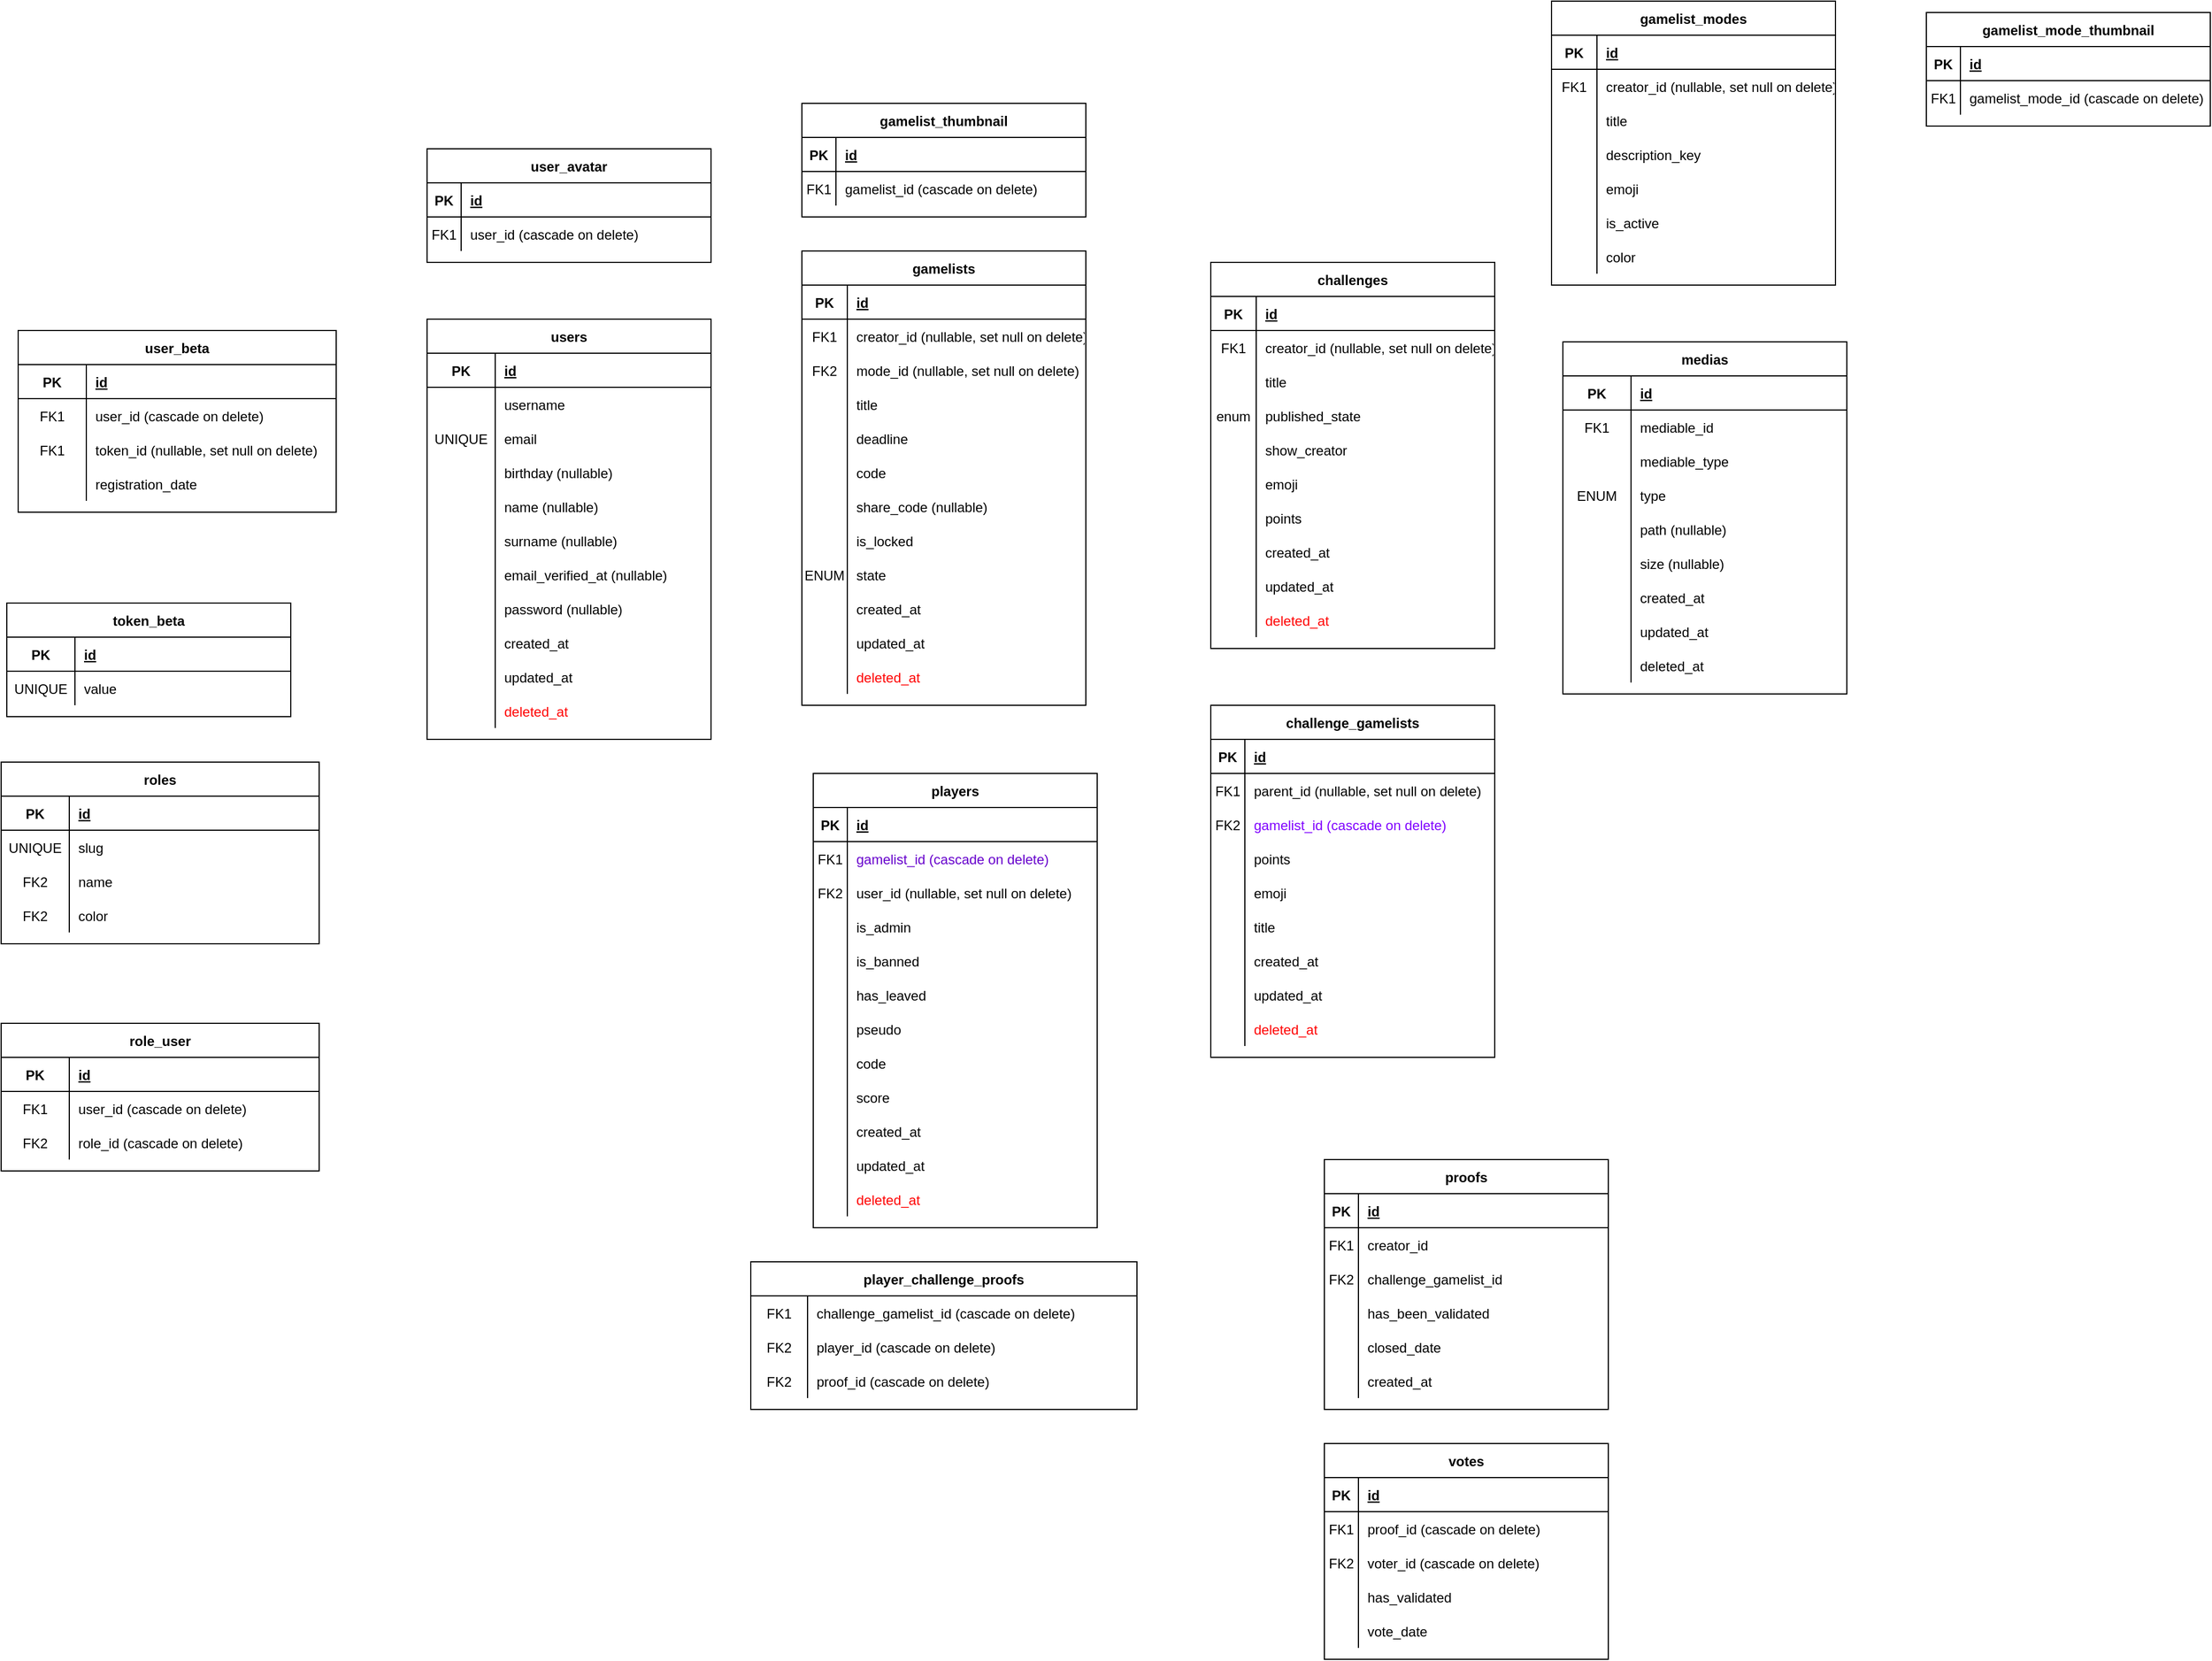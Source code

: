 <mxfile version="15.8.8" type="github">
  <diagram id="R2lEEEUBdFMjLlhIrx00" name="Page-1">
    <mxGraphModel dx="1678" dy="1949" grid="1" gridSize="10" guides="1" tooltips="1" connect="1" arrows="1" fold="1" page="1" pageScale="1" pageWidth="850" pageHeight="1100" math="0" shadow="0" extFonts="Permanent Marker^https://fonts.googleapis.com/css?family=Permanent+Marker">
      <root>
        <mxCell id="0" />
        <mxCell id="1" parent="0" />
        <mxCell id="7ugYSr-yB4qxiZ8GTl9r-1" value="users" style="shape=table;startSize=30;container=1;collapsible=1;childLayout=tableLayout;fixedRows=1;rowLines=0;fontStyle=1;align=center;resizeLast=1;" parent="1" vertex="1">
          <mxGeometry x="500" y="-190" width="250" height="370" as="geometry">
            <mxRectangle x="450" y="120" width="70" height="30" as="alternateBounds" />
          </mxGeometry>
        </mxCell>
        <mxCell id="7ugYSr-yB4qxiZ8GTl9r-2" value="" style="shape=partialRectangle;collapsible=0;dropTarget=0;pointerEvents=0;fillColor=none;points=[[0,0.5],[1,0.5]];portConstraint=eastwest;top=0;left=0;right=0;bottom=1;" parent="7ugYSr-yB4qxiZ8GTl9r-1" vertex="1">
          <mxGeometry y="30" width="250" height="30" as="geometry" />
        </mxCell>
        <mxCell id="7ugYSr-yB4qxiZ8GTl9r-3" value="PK" style="shape=partialRectangle;overflow=hidden;connectable=0;fillColor=none;top=0;left=0;bottom=0;right=0;fontStyle=1;" parent="7ugYSr-yB4qxiZ8GTl9r-2" vertex="1">
          <mxGeometry width="60" height="30" as="geometry">
            <mxRectangle width="60" height="30" as="alternateBounds" />
          </mxGeometry>
        </mxCell>
        <mxCell id="7ugYSr-yB4qxiZ8GTl9r-4" value="id" style="shape=partialRectangle;overflow=hidden;connectable=0;fillColor=none;top=0;left=0;bottom=0;right=0;align=left;spacingLeft=6;fontStyle=5;" parent="7ugYSr-yB4qxiZ8GTl9r-2" vertex="1">
          <mxGeometry x="60" width="190" height="30" as="geometry">
            <mxRectangle width="190" height="30" as="alternateBounds" />
          </mxGeometry>
        </mxCell>
        <mxCell id="7ugYSr-yB4qxiZ8GTl9r-8" value="" style="shape=partialRectangle;collapsible=0;dropTarget=0;pointerEvents=0;fillColor=none;points=[[0,0.5],[1,0.5]];portConstraint=eastwest;top=0;left=0;right=0;bottom=0;" parent="7ugYSr-yB4qxiZ8GTl9r-1" vertex="1">
          <mxGeometry y="60" width="250" height="30" as="geometry" />
        </mxCell>
        <mxCell id="7ugYSr-yB4qxiZ8GTl9r-9" value="" style="shape=partialRectangle;overflow=hidden;connectable=0;fillColor=none;top=0;left=0;bottom=0;right=0;" parent="7ugYSr-yB4qxiZ8GTl9r-8" vertex="1">
          <mxGeometry width="60" height="30" as="geometry">
            <mxRectangle width="60" height="30" as="alternateBounds" />
          </mxGeometry>
        </mxCell>
        <mxCell id="7ugYSr-yB4qxiZ8GTl9r-10" value="username" style="shape=partialRectangle;overflow=hidden;connectable=0;fillColor=none;top=0;left=0;bottom=0;right=0;align=left;spacingLeft=6;" parent="7ugYSr-yB4qxiZ8GTl9r-8" vertex="1">
          <mxGeometry x="60" width="190" height="30" as="geometry">
            <mxRectangle width="190" height="30" as="alternateBounds" />
          </mxGeometry>
        </mxCell>
        <mxCell id="e6Uy5I-xgQYXc0s390OT-49" value="" style="shape=partialRectangle;collapsible=0;dropTarget=0;pointerEvents=0;fillColor=none;points=[[0,0.5],[1,0.5]];portConstraint=eastwest;top=0;left=0;right=0;bottom=0;" vertex="1" parent="7ugYSr-yB4qxiZ8GTl9r-1">
          <mxGeometry y="90" width="250" height="30" as="geometry" />
        </mxCell>
        <mxCell id="e6Uy5I-xgQYXc0s390OT-50" value="UNIQUE" style="shape=partialRectangle;overflow=hidden;connectable=0;fillColor=none;top=0;left=0;bottom=0;right=0;" vertex="1" parent="e6Uy5I-xgQYXc0s390OT-49">
          <mxGeometry width="60" height="30" as="geometry">
            <mxRectangle width="60" height="30" as="alternateBounds" />
          </mxGeometry>
        </mxCell>
        <mxCell id="e6Uy5I-xgQYXc0s390OT-51" value="email" style="shape=partialRectangle;overflow=hidden;connectable=0;fillColor=none;top=0;left=0;bottom=0;right=0;align=left;spacingLeft=6;" vertex="1" parent="e6Uy5I-xgQYXc0s390OT-49">
          <mxGeometry x="60" width="190" height="30" as="geometry">
            <mxRectangle width="190" height="30" as="alternateBounds" />
          </mxGeometry>
        </mxCell>
        <mxCell id="e6Uy5I-xgQYXc0s390OT-104" value="" style="shape=partialRectangle;collapsible=0;dropTarget=0;pointerEvents=0;fillColor=none;points=[[0,0.5],[1,0.5]];portConstraint=eastwest;top=0;left=0;right=0;bottom=0;" vertex="1" parent="7ugYSr-yB4qxiZ8GTl9r-1">
          <mxGeometry y="120" width="250" height="30" as="geometry" />
        </mxCell>
        <mxCell id="e6Uy5I-xgQYXc0s390OT-105" value="" style="shape=partialRectangle;overflow=hidden;connectable=0;fillColor=none;top=0;left=0;bottom=0;right=0;" vertex="1" parent="e6Uy5I-xgQYXc0s390OT-104">
          <mxGeometry width="60" height="30" as="geometry">
            <mxRectangle width="60" height="30" as="alternateBounds" />
          </mxGeometry>
        </mxCell>
        <mxCell id="e6Uy5I-xgQYXc0s390OT-106" value="birthday (nullable)" style="shape=partialRectangle;overflow=hidden;connectable=0;fillColor=none;top=0;left=0;bottom=0;right=0;align=left;spacingLeft=6;" vertex="1" parent="e6Uy5I-xgQYXc0s390OT-104">
          <mxGeometry x="60" width="190" height="30" as="geometry">
            <mxRectangle width="190" height="30" as="alternateBounds" />
          </mxGeometry>
        </mxCell>
        <mxCell id="e6Uy5I-xgQYXc0s390OT-107" value="" style="shape=partialRectangle;collapsible=0;dropTarget=0;pointerEvents=0;fillColor=none;points=[[0,0.5],[1,0.5]];portConstraint=eastwest;top=0;left=0;right=0;bottom=0;" vertex="1" parent="7ugYSr-yB4qxiZ8GTl9r-1">
          <mxGeometry y="150" width="250" height="30" as="geometry" />
        </mxCell>
        <mxCell id="e6Uy5I-xgQYXc0s390OT-108" value="" style="shape=partialRectangle;overflow=hidden;connectable=0;fillColor=none;top=0;left=0;bottom=0;right=0;" vertex="1" parent="e6Uy5I-xgQYXc0s390OT-107">
          <mxGeometry width="60" height="30" as="geometry">
            <mxRectangle width="60" height="30" as="alternateBounds" />
          </mxGeometry>
        </mxCell>
        <mxCell id="e6Uy5I-xgQYXc0s390OT-109" value="name (nullable)" style="shape=partialRectangle;overflow=hidden;connectable=0;fillColor=none;top=0;left=0;bottom=0;right=0;align=left;spacingLeft=6;" vertex="1" parent="e6Uy5I-xgQYXc0s390OT-107">
          <mxGeometry x="60" width="190" height="30" as="geometry">
            <mxRectangle width="190" height="30" as="alternateBounds" />
          </mxGeometry>
        </mxCell>
        <mxCell id="e6Uy5I-xgQYXc0s390OT-110" value="" style="shape=partialRectangle;collapsible=0;dropTarget=0;pointerEvents=0;fillColor=none;points=[[0,0.5],[1,0.5]];portConstraint=eastwest;top=0;left=0;right=0;bottom=0;" vertex="1" parent="7ugYSr-yB4qxiZ8GTl9r-1">
          <mxGeometry y="180" width="250" height="30" as="geometry" />
        </mxCell>
        <mxCell id="e6Uy5I-xgQYXc0s390OT-111" value="" style="shape=partialRectangle;overflow=hidden;connectable=0;fillColor=none;top=0;left=0;bottom=0;right=0;" vertex="1" parent="e6Uy5I-xgQYXc0s390OT-110">
          <mxGeometry width="60" height="30" as="geometry">
            <mxRectangle width="60" height="30" as="alternateBounds" />
          </mxGeometry>
        </mxCell>
        <mxCell id="e6Uy5I-xgQYXc0s390OT-112" value="surname (nullable)" style="shape=partialRectangle;overflow=hidden;connectable=0;fillColor=none;top=0;left=0;bottom=0;right=0;align=left;spacingLeft=6;" vertex="1" parent="e6Uy5I-xgQYXc0s390OT-110">
          <mxGeometry x="60" width="190" height="30" as="geometry">
            <mxRectangle width="190" height="30" as="alternateBounds" />
          </mxGeometry>
        </mxCell>
        <mxCell id="e6Uy5I-xgQYXc0s390OT-55" value="" style="shape=partialRectangle;collapsible=0;dropTarget=0;pointerEvents=0;fillColor=none;points=[[0,0.5],[1,0.5]];portConstraint=eastwest;top=0;left=0;right=0;bottom=0;" vertex="1" parent="7ugYSr-yB4qxiZ8GTl9r-1">
          <mxGeometry y="210" width="250" height="30" as="geometry" />
        </mxCell>
        <mxCell id="e6Uy5I-xgQYXc0s390OT-56" value="" style="shape=partialRectangle;overflow=hidden;connectable=0;fillColor=none;top=0;left=0;bottom=0;right=0;" vertex="1" parent="e6Uy5I-xgQYXc0s390OT-55">
          <mxGeometry width="60" height="30" as="geometry">
            <mxRectangle width="60" height="30" as="alternateBounds" />
          </mxGeometry>
        </mxCell>
        <mxCell id="e6Uy5I-xgQYXc0s390OT-57" value="email_verified_at (nullable)" style="shape=partialRectangle;overflow=hidden;connectable=0;fillColor=none;top=0;left=0;bottom=0;right=0;align=left;spacingLeft=6;" vertex="1" parent="e6Uy5I-xgQYXc0s390OT-55">
          <mxGeometry x="60" width="190" height="30" as="geometry">
            <mxRectangle width="190" height="30" as="alternateBounds" />
          </mxGeometry>
        </mxCell>
        <mxCell id="e6Uy5I-xgQYXc0s390OT-58" value="" style="shape=partialRectangle;collapsible=0;dropTarget=0;pointerEvents=0;fillColor=none;points=[[0,0.5],[1,0.5]];portConstraint=eastwest;top=0;left=0;right=0;bottom=0;" vertex="1" parent="7ugYSr-yB4qxiZ8GTl9r-1">
          <mxGeometry y="240" width="250" height="30" as="geometry" />
        </mxCell>
        <mxCell id="e6Uy5I-xgQYXc0s390OT-59" value="" style="shape=partialRectangle;overflow=hidden;connectable=0;fillColor=none;top=0;left=0;bottom=0;right=0;" vertex="1" parent="e6Uy5I-xgQYXc0s390OT-58">
          <mxGeometry width="60" height="30" as="geometry">
            <mxRectangle width="60" height="30" as="alternateBounds" />
          </mxGeometry>
        </mxCell>
        <mxCell id="e6Uy5I-xgQYXc0s390OT-60" value="password (nullable)" style="shape=partialRectangle;overflow=hidden;connectable=0;fillColor=none;top=0;left=0;bottom=0;right=0;align=left;spacingLeft=6;" vertex="1" parent="e6Uy5I-xgQYXc0s390OT-58">
          <mxGeometry x="60" width="190" height="30" as="geometry">
            <mxRectangle width="190" height="30" as="alternateBounds" />
          </mxGeometry>
        </mxCell>
        <mxCell id="e6Uy5I-xgQYXc0s390OT-61" value="" style="shape=partialRectangle;collapsible=0;dropTarget=0;pointerEvents=0;fillColor=none;points=[[0,0.5],[1,0.5]];portConstraint=eastwest;top=0;left=0;right=0;bottom=0;" vertex="1" parent="7ugYSr-yB4qxiZ8GTl9r-1">
          <mxGeometry y="270" width="250" height="30" as="geometry" />
        </mxCell>
        <mxCell id="e6Uy5I-xgQYXc0s390OT-62" value="" style="shape=partialRectangle;overflow=hidden;connectable=0;fillColor=none;top=0;left=0;bottom=0;right=0;" vertex="1" parent="e6Uy5I-xgQYXc0s390OT-61">
          <mxGeometry width="60" height="30" as="geometry">
            <mxRectangle width="60" height="30" as="alternateBounds" />
          </mxGeometry>
        </mxCell>
        <mxCell id="e6Uy5I-xgQYXc0s390OT-63" value="created_at" style="shape=partialRectangle;overflow=hidden;connectable=0;fillColor=none;top=0;left=0;bottom=0;right=0;align=left;spacingLeft=6;" vertex="1" parent="e6Uy5I-xgQYXc0s390OT-61">
          <mxGeometry x="60" width="190" height="30" as="geometry">
            <mxRectangle width="190" height="30" as="alternateBounds" />
          </mxGeometry>
        </mxCell>
        <mxCell id="e6Uy5I-xgQYXc0s390OT-64" value="" style="shape=partialRectangle;collapsible=0;dropTarget=0;pointerEvents=0;fillColor=none;points=[[0,0.5],[1,0.5]];portConstraint=eastwest;top=0;left=0;right=0;bottom=0;" vertex="1" parent="7ugYSr-yB4qxiZ8GTl9r-1">
          <mxGeometry y="300" width="250" height="30" as="geometry" />
        </mxCell>
        <mxCell id="e6Uy5I-xgQYXc0s390OT-65" value="" style="shape=partialRectangle;overflow=hidden;connectable=0;fillColor=none;top=0;left=0;bottom=0;right=0;" vertex="1" parent="e6Uy5I-xgQYXc0s390OT-64">
          <mxGeometry width="60" height="30" as="geometry">
            <mxRectangle width="60" height="30" as="alternateBounds" />
          </mxGeometry>
        </mxCell>
        <mxCell id="e6Uy5I-xgQYXc0s390OT-66" value="updated_at" style="shape=partialRectangle;overflow=hidden;connectable=0;fillColor=none;top=0;left=0;bottom=0;right=0;align=left;spacingLeft=6;" vertex="1" parent="e6Uy5I-xgQYXc0s390OT-64">
          <mxGeometry x="60" width="190" height="30" as="geometry">
            <mxRectangle width="190" height="30" as="alternateBounds" />
          </mxGeometry>
        </mxCell>
        <mxCell id="e6Uy5I-xgQYXc0s390OT-67" value="" style="shape=partialRectangle;collapsible=0;dropTarget=0;pointerEvents=0;fillColor=none;points=[[0,0.5],[1,0.5]];portConstraint=eastwest;top=0;left=0;right=0;bottom=0;" vertex="1" parent="7ugYSr-yB4qxiZ8GTl9r-1">
          <mxGeometry y="330" width="250" height="30" as="geometry" />
        </mxCell>
        <mxCell id="e6Uy5I-xgQYXc0s390OT-68" value="" style="shape=partialRectangle;overflow=hidden;connectable=0;fillColor=none;top=0;left=0;bottom=0;right=0;" vertex="1" parent="e6Uy5I-xgQYXc0s390OT-67">
          <mxGeometry width="60" height="30" as="geometry">
            <mxRectangle width="60" height="30" as="alternateBounds" />
          </mxGeometry>
        </mxCell>
        <mxCell id="e6Uy5I-xgQYXc0s390OT-69" value="deleted_at" style="shape=partialRectangle;overflow=hidden;connectable=0;fillColor=none;top=0;left=0;bottom=0;right=0;align=left;spacingLeft=6;fontColor=#FF0000;" vertex="1" parent="e6Uy5I-xgQYXc0s390OT-67">
          <mxGeometry x="60" width="190" height="30" as="geometry">
            <mxRectangle width="190" height="30" as="alternateBounds" />
          </mxGeometry>
        </mxCell>
        <mxCell id="7ugYSr-yB4qxiZ8GTl9r-22" value="gamelists" style="shape=table;startSize=30;container=1;collapsible=1;childLayout=tableLayout;fixedRows=1;rowLines=0;fontStyle=1;align=center;resizeLast=1;" parent="1" vertex="1">
          <mxGeometry x="830" y="-250" width="250" height="400" as="geometry">
            <mxRectangle x="450" y="120" width="70" height="30" as="alternateBounds" />
          </mxGeometry>
        </mxCell>
        <mxCell id="7ugYSr-yB4qxiZ8GTl9r-23" value="" style="shape=partialRectangle;collapsible=0;dropTarget=0;pointerEvents=0;fillColor=none;points=[[0,0.5],[1,0.5]];portConstraint=eastwest;top=0;left=0;right=0;bottom=1;" parent="7ugYSr-yB4qxiZ8GTl9r-22" vertex="1">
          <mxGeometry y="30" width="250" height="30" as="geometry" />
        </mxCell>
        <mxCell id="7ugYSr-yB4qxiZ8GTl9r-24" value="PK" style="shape=partialRectangle;overflow=hidden;connectable=0;fillColor=none;top=0;left=0;bottom=0;right=0;fontStyle=1;" parent="7ugYSr-yB4qxiZ8GTl9r-23" vertex="1">
          <mxGeometry width="40" height="30" as="geometry">
            <mxRectangle width="40" height="30" as="alternateBounds" />
          </mxGeometry>
        </mxCell>
        <mxCell id="7ugYSr-yB4qxiZ8GTl9r-25" value="id" style="shape=partialRectangle;overflow=hidden;connectable=0;fillColor=none;top=0;left=0;bottom=0;right=0;align=left;spacingLeft=6;fontStyle=5;" parent="7ugYSr-yB4qxiZ8GTl9r-23" vertex="1">
          <mxGeometry x="40" width="210" height="30" as="geometry">
            <mxRectangle width="210" height="30" as="alternateBounds" />
          </mxGeometry>
        </mxCell>
        <mxCell id="7ugYSr-yB4qxiZ8GTl9r-26" value="" style="shape=partialRectangle;collapsible=0;dropTarget=0;pointerEvents=0;fillColor=none;points=[[0,0.5],[1,0.5]];portConstraint=eastwest;top=0;left=0;right=0;bottom=0;" parent="7ugYSr-yB4qxiZ8GTl9r-22" vertex="1">
          <mxGeometry y="60" width="250" height="30" as="geometry" />
        </mxCell>
        <mxCell id="7ugYSr-yB4qxiZ8GTl9r-27" value="FK1" style="shape=partialRectangle;overflow=hidden;connectable=0;fillColor=none;top=0;left=0;bottom=0;right=0;" parent="7ugYSr-yB4qxiZ8GTl9r-26" vertex="1">
          <mxGeometry width="40" height="30" as="geometry">
            <mxRectangle width="40" height="30" as="alternateBounds" />
          </mxGeometry>
        </mxCell>
        <mxCell id="7ugYSr-yB4qxiZ8GTl9r-28" value="creator_id (nullable, set null on delete)" style="shape=partialRectangle;overflow=hidden;connectable=0;fillColor=none;top=0;left=0;bottom=0;right=0;align=left;spacingLeft=6;" parent="7ugYSr-yB4qxiZ8GTl9r-26" vertex="1">
          <mxGeometry x="40" width="210" height="30" as="geometry">
            <mxRectangle width="210" height="30" as="alternateBounds" />
          </mxGeometry>
        </mxCell>
        <mxCell id="GcVf5PSaUhdyvAQDjVBE-1" value="" style="shape=partialRectangle;collapsible=0;dropTarget=0;pointerEvents=0;fillColor=none;points=[[0,0.5],[1,0.5]];portConstraint=eastwest;top=0;left=0;right=0;bottom=0;" parent="7ugYSr-yB4qxiZ8GTl9r-22" vertex="1">
          <mxGeometry y="90" width="250" height="30" as="geometry" />
        </mxCell>
        <mxCell id="GcVf5PSaUhdyvAQDjVBE-2" value="FK2" style="shape=partialRectangle;overflow=hidden;connectable=0;fillColor=none;top=0;left=0;bottom=0;right=0;" parent="GcVf5PSaUhdyvAQDjVBE-1" vertex="1">
          <mxGeometry width="40" height="30" as="geometry">
            <mxRectangle width="40" height="30" as="alternateBounds" />
          </mxGeometry>
        </mxCell>
        <mxCell id="GcVf5PSaUhdyvAQDjVBE-3" value="mode_id (nullable, set null on delete)" style="shape=partialRectangle;overflow=hidden;connectable=0;fillColor=none;top=0;left=0;bottom=0;right=0;align=left;spacingLeft=6;" parent="GcVf5PSaUhdyvAQDjVBE-1" vertex="1">
          <mxGeometry x="40" width="210" height="30" as="geometry">
            <mxRectangle width="210" height="30" as="alternateBounds" />
          </mxGeometry>
        </mxCell>
        <mxCell id="GcVf5PSaUhdyvAQDjVBE-4" value="" style="shape=partialRectangle;collapsible=0;dropTarget=0;pointerEvents=0;fillColor=none;points=[[0,0.5],[1,0.5]];portConstraint=eastwest;top=0;left=0;right=0;bottom=0;" parent="7ugYSr-yB4qxiZ8GTl9r-22" vertex="1">
          <mxGeometry y="120" width="250" height="30" as="geometry" />
        </mxCell>
        <mxCell id="GcVf5PSaUhdyvAQDjVBE-5" value="" style="shape=partialRectangle;overflow=hidden;connectable=0;fillColor=none;top=0;left=0;bottom=0;right=0;" parent="GcVf5PSaUhdyvAQDjVBE-4" vertex="1">
          <mxGeometry width="40" height="30" as="geometry">
            <mxRectangle width="40" height="30" as="alternateBounds" />
          </mxGeometry>
        </mxCell>
        <mxCell id="GcVf5PSaUhdyvAQDjVBE-6" value="title" style="shape=partialRectangle;overflow=hidden;connectable=0;fillColor=none;top=0;left=0;bottom=0;right=0;align=left;spacingLeft=6;" parent="GcVf5PSaUhdyvAQDjVBE-4" vertex="1">
          <mxGeometry x="40" width="210" height="30" as="geometry">
            <mxRectangle width="210" height="30" as="alternateBounds" />
          </mxGeometry>
        </mxCell>
        <mxCell id="GcVf5PSaUhdyvAQDjVBE-7" value="" style="shape=partialRectangle;collapsible=0;dropTarget=0;pointerEvents=0;fillColor=none;points=[[0,0.5],[1,0.5]];portConstraint=eastwest;top=0;left=0;right=0;bottom=0;" parent="7ugYSr-yB4qxiZ8GTl9r-22" vertex="1">
          <mxGeometry y="150" width="250" height="30" as="geometry" />
        </mxCell>
        <mxCell id="GcVf5PSaUhdyvAQDjVBE-8" value="" style="shape=partialRectangle;overflow=hidden;connectable=0;fillColor=none;top=0;left=0;bottom=0;right=0;" parent="GcVf5PSaUhdyvAQDjVBE-7" vertex="1">
          <mxGeometry width="40" height="30" as="geometry">
            <mxRectangle width="40" height="30" as="alternateBounds" />
          </mxGeometry>
        </mxCell>
        <mxCell id="GcVf5PSaUhdyvAQDjVBE-9" value="deadline" style="shape=partialRectangle;overflow=hidden;connectable=0;fillColor=none;top=0;left=0;bottom=0;right=0;align=left;spacingLeft=6;" parent="GcVf5PSaUhdyvAQDjVBE-7" vertex="1">
          <mxGeometry x="40" width="210" height="30" as="geometry">
            <mxRectangle width="210" height="30" as="alternateBounds" />
          </mxGeometry>
        </mxCell>
        <mxCell id="GcVf5PSaUhdyvAQDjVBE-10" value="" style="shape=partialRectangle;collapsible=0;dropTarget=0;pointerEvents=0;fillColor=none;points=[[0,0.5],[1,0.5]];portConstraint=eastwest;top=0;left=0;right=0;bottom=0;" parent="7ugYSr-yB4qxiZ8GTl9r-22" vertex="1">
          <mxGeometry y="180" width="250" height="30" as="geometry" />
        </mxCell>
        <mxCell id="GcVf5PSaUhdyvAQDjVBE-11" value="" style="shape=partialRectangle;overflow=hidden;connectable=0;fillColor=none;top=0;left=0;bottom=0;right=0;" parent="GcVf5PSaUhdyvAQDjVBE-10" vertex="1">
          <mxGeometry width="40" height="30" as="geometry">
            <mxRectangle width="40" height="30" as="alternateBounds" />
          </mxGeometry>
        </mxCell>
        <mxCell id="GcVf5PSaUhdyvAQDjVBE-12" value="code" style="shape=partialRectangle;overflow=hidden;connectable=0;fillColor=none;top=0;left=0;bottom=0;right=0;align=left;spacingLeft=6;" parent="GcVf5PSaUhdyvAQDjVBE-10" vertex="1">
          <mxGeometry x="40" width="210" height="30" as="geometry">
            <mxRectangle width="210" height="30" as="alternateBounds" />
          </mxGeometry>
        </mxCell>
        <mxCell id="GcVf5PSaUhdyvAQDjVBE-13" value="" style="shape=partialRectangle;collapsible=0;dropTarget=0;pointerEvents=0;fillColor=none;points=[[0,0.5],[1,0.5]];portConstraint=eastwest;top=0;left=0;right=0;bottom=0;" parent="7ugYSr-yB4qxiZ8GTl9r-22" vertex="1">
          <mxGeometry y="210" width="250" height="30" as="geometry" />
        </mxCell>
        <mxCell id="GcVf5PSaUhdyvAQDjVBE-14" value="" style="shape=partialRectangle;overflow=hidden;connectable=0;fillColor=none;top=0;left=0;bottom=0;right=0;" parent="GcVf5PSaUhdyvAQDjVBE-13" vertex="1">
          <mxGeometry width="40" height="30" as="geometry">
            <mxRectangle width="40" height="30" as="alternateBounds" />
          </mxGeometry>
        </mxCell>
        <mxCell id="GcVf5PSaUhdyvAQDjVBE-15" value="share_code (nullable)" style="shape=partialRectangle;overflow=hidden;connectable=0;fillColor=none;top=0;left=0;bottom=0;right=0;align=left;spacingLeft=6;" parent="GcVf5PSaUhdyvAQDjVBE-13" vertex="1">
          <mxGeometry x="40" width="210" height="30" as="geometry">
            <mxRectangle width="210" height="30" as="alternateBounds" />
          </mxGeometry>
        </mxCell>
        <mxCell id="GcVf5PSaUhdyvAQDjVBE-16" value="" style="shape=partialRectangle;collapsible=0;dropTarget=0;pointerEvents=0;fillColor=none;points=[[0,0.5],[1,0.5]];portConstraint=eastwest;top=0;left=0;right=0;bottom=0;" parent="7ugYSr-yB4qxiZ8GTl9r-22" vertex="1">
          <mxGeometry y="240" width="250" height="30" as="geometry" />
        </mxCell>
        <mxCell id="GcVf5PSaUhdyvAQDjVBE-17" value="" style="shape=partialRectangle;overflow=hidden;connectable=0;fillColor=none;top=0;left=0;bottom=0;right=0;" parent="GcVf5PSaUhdyvAQDjVBE-16" vertex="1">
          <mxGeometry width="40" height="30" as="geometry">
            <mxRectangle width="40" height="30" as="alternateBounds" />
          </mxGeometry>
        </mxCell>
        <mxCell id="GcVf5PSaUhdyvAQDjVBE-18" value="is_locked" style="shape=partialRectangle;overflow=hidden;connectable=0;fillColor=none;top=0;left=0;bottom=0;right=0;align=left;spacingLeft=6;" parent="GcVf5PSaUhdyvAQDjVBE-16" vertex="1">
          <mxGeometry x="40" width="210" height="30" as="geometry">
            <mxRectangle width="210" height="30" as="alternateBounds" />
          </mxGeometry>
        </mxCell>
        <mxCell id="e6Uy5I-xgQYXc0s390OT-94" value="" style="shape=partialRectangle;collapsible=0;dropTarget=0;pointerEvents=0;fillColor=none;points=[[0,0.5],[1,0.5]];portConstraint=eastwest;top=0;left=0;right=0;bottom=0;" vertex="1" parent="7ugYSr-yB4qxiZ8GTl9r-22">
          <mxGeometry y="270" width="250" height="30" as="geometry" />
        </mxCell>
        <mxCell id="e6Uy5I-xgQYXc0s390OT-95" value="ENUM" style="shape=partialRectangle;overflow=hidden;connectable=0;fillColor=none;top=0;left=0;bottom=0;right=0;" vertex="1" parent="e6Uy5I-xgQYXc0s390OT-94">
          <mxGeometry width="40" height="30" as="geometry">
            <mxRectangle width="40" height="30" as="alternateBounds" />
          </mxGeometry>
        </mxCell>
        <mxCell id="e6Uy5I-xgQYXc0s390OT-96" value="state" style="shape=partialRectangle;overflow=hidden;connectable=0;fillColor=none;top=0;left=0;bottom=0;right=0;align=left;spacingLeft=6;" vertex="1" parent="e6Uy5I-xgQYXc0s390OT-94">
          <mxGeometry x="40" width="210" height="30" as="geometry">
            <mxRectangle width="210" height="30" as="alternateBounds" />
          </mxGeometry>
        </mxCell>
        <mxCell id="GcVf5PSaUhdyvAQDjVBE-19" value="" style="shape=partialRectangle;collapsible=0;dropTarget=0;pointerEvents=0;fillColor=none;points=[[0,0.5],[1,0.5]];portConstraint=eastwest;top=0;left=0;right=0;bottom=0;" parent="7ugYSr-yB4qxiZ8GTl9r-22" vertex="1">
          <mxGeometry y="300" width="250" height="30" as="geometry" />
        </mxCell>
        <mxCell id="GcVf5PSaUhdyvAQDjVBE-20" value="" style="shape=partialRectangle;overflow=hidden;connectable=0;fillColor=none;top=0;left=0;bottom=0;right=0;" parent="GcVf5PSaUhdyvAQDjVBE-19" vertex="1">
          <mxGeometry width="40" height="30" as="geometry">
            <mxRectangle width="40" height="30" as="alternateBounds" />
          </mxGeometry>
        </mxCell>
        <mxCell id="GcVf5PSaUhdyvAQDjVBE-21" value="created_at" style="shape=partialRectangle;overflow=hidden;connectable=0;fillColor=none;top=0;left=0;bottom=0;right=0;align=left;spacingLeft=6;" parent="GcVf5PSaUhdyvAQDjVBE-19" vertex="1">
          <mxGeometry x="40" width="210" height="30" as="geometry">
            <mxRectangle width="210" height="30" as="alternateBounds" />
          </mxGeometry>
        </mxCell>
        <mxCell id="GcVf5PSaUhdyvAQDjVBE-22" value="" style="shape=partialRectangle;collapsible=0;dropTarget=0;pointerEvents=0;fillColor=none;points=[[0,0.5],[1,0.5]];portConstraint=eastwest;top=0;left=0;right=0;bottom=0;" parent="7ugYSr-yB4qxiZ8GTl9r-22" vertex="1">
          <mxGeometry y="330" width="250" height="30" as="geometry" />
        </mxCell>
        <mxCell id="GcVf5PSaUhdyvAQDjVBE-23" value="" style="shape=partialRectangle;overflow=hidden;connectable=0;fillColor=none;top=0;left=0;bottom=0;right=0;" parent="GcVf5PSaUhdyvAQDjVBE-22" vertex="1">
          <mxGeometry width="40" height="30" as="geometry">
            <mxRectangle width="40" height="30" as="alternateBounds" />
          </mxGeometry>
        </mxCell>
        <mxCell id="GcVf5PSaUhdyvAQDjVBE-24" value="updated_at" style="shape=partialRectangle;overflow=hidden;connectable=0;fillColor=none;top=0;left=0;bottom=0;right=0;align=left;spacingLeft=6;" parent="GcVf5PSaUhdyvAQDjVBE-22" vertex="1">
          <mxGeometry x="40" width="210" height="30" as="geometry">
            <mxRectangle width="210" height="30" as="alternateBounds" />
          </mxGeometry>
        </mxCell>
        <mxCell id="GcVf5PSaUhdyvAQDjVBE-25" value="" style="shape=partialRectangle;collapsible=0;dropTarget=0;pointerEvents=0;fillColor=none;points=[[0,0.5],[1,0.5]];portConstraint=eastwest;top=0;left=0;right=0;bottom=0;" parent="7ugYSr-yB4qxiZ8GTl9r-22" vertex="1">
          <mxGeometry y="360" width="250" height="30" as="geometry" />
        </mxCell>
        <mxCell id="GcVf5PSaUhdyvAQDjVBE-26" value="" style="shape=partialRectangle;overflow=hidden;connectable=0;fillColor=none;top=0;left=0;bottom=0;right=0;" parent="GcVf5PSaUhdyvAQDjVBE-25" vertex="1">
          <mxGeometry width="40" height="30" as="geometry">
            <mxRectangle width="40" height="30" as="alternateBounds" />
          </mxGeometry>
        </mxCell>
        <mxCell id="GcVf5PSaUhdyvAQDjVBE-27" value="deleted_at" style="shape=partialRectangle;overflow=hidden;connectable=0;fillColor=none;top=0;left=0;bottom=0;right=0;align=left;spacingLeft=6;fontColor=#FF0000;" parent="GcVf5PSaUhdyvAQDjVBE-25" vertex="1">
          <mxGeometry x="40" width="210" height="30" as="geometry">
            <mxRectangle width="210" height="30" as="alternateBounds" />
          </mxGeometry>
        </mxCell>
        <mxCell id="7ugYSr-yB4qxiZ8GTl9r-29" value="players" style="shape=table;startSize=30;container=1;collapsible=1;childLayout=tableLayout;fixedRows=1;rowLines=0;fontStyle=1;align=center;resizeLast=1;" parent="1" vertex="1">
          <mxGeometry x="840" y="210" width="250" height="400" as="geometry">
            <mxRectangle x="450" y="120" width="70" height="30" as="alternateBounds" />
          </mxGeometry>
        </mxCell>
        <mxCell id="7ugYSr-yB4qxiZ8GTl9r-30" value="" style="shape=partialRectangle;collapsible=0;dropTarget=0;pointerEvents=0;fillColor=none;points=[[0,0.5],[1,0.5]];portConstraint=eastwest;top=0;left=0;right=0;bottom=1;" parent="7ugYSr-yB4qxiZ8GTl9r-29" vertex="1">
          <mxGeometry y="30" width="250" height="30" as="geometry" />
        </mxCell>
        <mxCell id="7ugYSr-yB4qxiZ8GTl9r-31" value="PK" style="shape=partialRectangle;overflow=hidden;connectable=0;fillColor=none;top=0;left=0;bottom=0;right=0;fontStyle=1;" parent="7ugYSr-yB4qxiZ8GTl9r-30" vertex="1">
          <mxGeometry width="30" height="30" as="geometry">
            <mxRectangle width="30" height="30" as="alternateBounds" />
          </mxGeometry>
        </mxCell>
        <mxCell id="7ugYSr-yB4qxiZ8GTl9r-32" value="id" style="shape=partialRectangle;overflow=hidden;connectable=0;fillColor=none;top=0;left=0;bottom=0;right=0;align=left;spacingLeft=6;fontStyle=5;" parent="7ugYSr-yB4qxiZ8GTl9r-30" vertex="1">
          <mxGeometry x="30" width="220" height="30" as="geometry">
            <mxRectangle width="220" height="30" as="alternateBounds" />
          </mxGeometry>
        </mxCell>
        <mxCell id="7ugYSr-yB4qxiZ8GTl9r-42" value="" style="shape=partialRectangle;collapsible=0;dropTarget=0;pointerEvents=0;fillColor=none;points=[[0,0.5],[1,0.5]];portConstraint=eastwest;top=0;left=0;right=0;bottom=0;" parent="7ugYSr-yB4qxiZ8GTl9r-29" vertex="1">
          <mxGeometry y="60" width="250" height="30" as="geometry" />
        </mxCell>
        <mxCell id="7ugYSr-yB4qxiZ8GTl9r-43" value="FK1" style="shape=partialRectangle;overflow=hidden;connectable=0;fillColor=none;top=0;left=0;bottom=0;right=0;" parent="7ugYSr-yB4qxiZ8GTl9r-42" vertex="1">
          <mxGeometry width="30" height="30" as="geometry">
            <mxRectangle width="30" height="30" as="alternateBounds" />
          </mxGeometry>
        </mxCell>
        <mxCell id="7ugYSr-yB4qxiZ8GTl9r-44" value="gamelist_id (cascade on delete)" style="shape=partialRectangle;overflow=hidden;connectable=0;fillColor=none;top=0;left=0;bottom=0;right=0;align=left;spacingLeft=6;fontColor=#6600CC;" parent="7ugYSr-yB4qxiZ8GTl9r-42" vertex="1">
          <mxGeometry x="30" width="220" height="30" as="geometry">
            <mxRectangle width="220" height="30" as="alternateBounds" />
          </mxGeometry>
        </mxCell>
        <mxCell id="7ugYSr-yB4qxiZ8GTl9r-33" value="" style="shape=partialRectangle;collapsible=0;dropTarget=0;pointerEvents=0;fillColor=none;points=[[0,0.5],[1,0.5]];portConstraint=eastwest;top=0;left=0;right=0;bottom=0;" parent="7ugYSr-yB4qxiZ8GTl9r-29" vertex="1">
          <mxGeometry y="90" width="250" height="30" as="geometry" />
        </mxCell>
        <mxCell id="7ugYSr-yB4qxiZ8GTl9r-34" value="FK2" style="shape=partialRectangle;overflow=hidden;connectable=0;fillColor=none;top=0;left=0;bottom=0;right=0;" parent="7ugYSr-yB4qxiZ8GTl9r-33" vertex="1">
          <mxGeometry width="30" height="30" as="geometry">
            <mxRectangle width="30" height="30" as="alternateBounds" />
          </mxGeometry>
        </mxCell>
        <mxCell id="7ugYSr-yB4qxiZ8GTl9r-35" value="user_id (nullable, set null on delete)" style="shape=partialRectangle;overflow=hidden;connectable=0;fillColor=none;top=0;left=0;bottom=0;right=0;align=left;spacingLeft=6;" parent="7ugYSr-yB4qxiZ8GTl9r-33" vertex="1">
          <mxGeometry x="30" width="220" height="30" as="geometry">
            <mxRectangle width="220" height="30" as="alternateBounds" />
          </mxGeometry>
        </mxCell>
        <mxCell id="e6Uy5I-xgQYXc0s390OT-70" value="" style="shape=partialRectangle;collapsible=0;dropTarget=0;pointerEvents=0;fillColor=none;points=[[0,0.5],[1,0.5]];portConstraint=eastwest;top=0;left=0;right=0;bottom=0;" vertex="1" parent="7ugYSr-yB4qxiZ8GTl9r-29">
          <mxGeometry y="120" width="250" height="30" as="geometry" />
        </mxCell>
        <mxCell id="e6Uy5I-xgQYXc0s390OT-71" value="" style="shape=partialRectangle;overflow=hidden;connectable=0;fillColor=none;top=0;left=0;bottom=0;right=0;" vertex="1" parent="e6Uy5I-xgQYXc0s390OT-70">
          <mxGeometry width="30" height="30" as="geometry">
            <mxRectangle width="30" height="30" as="alternateBounds" />
          </mxGeometry>
        </mxCell>
        <mxCell id="e6Uy5I-xgQYXc0s390OT-72" value="is_admin" style="shape=partialRectangle;overflow=hidden;connectable=0;fillColor=none;top=0;left=0;bottom=0;right=0;align=left;spacingLeft=6;" vertex="1" parent="e6Uy5I-xgQYXc0s390OT-70">
          <mxGeometry x="30" width="220" height="30" as="geometry">
            <mxRectangle width="220" height="30" as="alternateBounds" />
          </mxGeometry>
        </mxCell>
        <mxCell id="e6Uy5I-xgQYXc0s390OT-238" value="" style="shape=partialRectangle;collapsible=0;dropTarget=0;pointerEvents=0;fillColor=none;points=[[0,0.5],[1,0.5]];portConstraint=eastwest;top=0;left=0;right=0;bottom=0;" vertex="1" parent="7ugYSr-yB4qxiZ8GTl9r-29">
          <mxGeometry y="150" width="250" height="30" as="geometry" />
        </mxCell>
        <mxCell id="e6Uy5I-xgQYXc0s390OT-239" value="" style="shape=partialRectangle;overflow=hidden;connectable=0;fillColor=none;top=0;left=0;bottom=0;right=0;" vertex="1" parent="e6Uy5I-xgQYXc0s390OT-238">
          <mxGeometry width="30" height="30" as="geometry">
            <mxRectangle width="30" height="30" as="alternateBounds" />
          </mxGeometry>
        </mxCell>
        <mxCell id="e6Uy5I-xgQYXc0s390OT-240" value="is_banned" style="shape=partialRectangle;overflow=hidden;connectable=0;fillColor=none;top=0;left=0;bottom=0;right=0;align=left;spacingLeft=6;" vertex="1" parent="e6Uy5I-xgQYXc0s390OT-238">
          <mxGeometry x="30" width="220" height="30" as="geometry">
            <mxRectangle width="220" height="30" as="alternateBounds" />
          </mxGeometry>
        </mxCell>
        <mxCell id="e6Uy5I-xgQYXc0s390OT-326" value="" style="shape=partialRectangle;collapsible=0;dropTarget=0;pointerEvents=0;fillColor=none;points=[[0,0.5],[1,0.5]];portConstraint=eastwest;top=0;left=0;right=0;bottom=0;" vertex="1" parent="7ugYSr-yB4qxiZ8GTl9r-29">
          <mxGeometry y="180" width="250" height="30" as="geometry" />
        </mxCell>
        <mxCell id="e6Uy5I-xgQYXc0s390OT-327" value="" style="shape=partialRectangle;overflow=hidden;connectable=0;fillColor=none;top=0;left=0;bottom=0;right=0;" vertex="1" parent="e6Uy5I-xgQYXc0s390OT-326">
          <mxGeometry width="30" height="30" as="geometry">
            <mxRectangle width="30" height="30" as="alternateBounds" />
          </mxGeometry>
        </mxCell>
        <mxCell id="e6Uy5I-xgQYXc0s390OT-328" value="has_leaved" style="shape=partialRectangle;overflow=hidden;connectable=0;fillColor=none;top=0;left=0;bottom=0;right=0;align=left;spacingLeft=6;" vertex="1" parent="e6Uy5I-xgQYXc0s390OT-326">
          <mxGeometry x="30" width="220" height="30" as="geometry">
            <mxRectangle width="220" height="30" as="alternateBounds" />
          </mxGeometry>
        </mxCell>
        <mxCell id="e6Uy5I-xgQYXc0s390OT-73" value="" style="shape=partialRectangle;collapsible=0;dropTarget=0;pointerEvents=0;fillColor=none;points=[[0,0.5],[1,0.5]];portConstraint=eastwest;top=0;left=0;right=0;bottom=0;" vertex="1" parent="7ugYSr-yB4qxiZ8GTl9r-29">
          <mxGeometry y="210" width="250" height="30" as="geometry" />
        </mxCell>
        <mxCell id="e6Uy5I-xgQYXc0s390OT-74" value="" style="shape=partialRectangle;overflow=hidden;connectable=0;fillColor=none;top=0;left=0;bottom=0;right=0;" vertex="1" parent="e6Uy5I-xgQYXc0s390OT-73">
          <mxGeometry width="30" height="30" as="geometry">
            <mxRectangle width="30" height="30" as="alternateBounds" />
          </mxGeometry>
        </mxCell>
        <mxCell id="e6Uy5I-xgQYXc0s390OT-75" value="pseudo" style="shape=partialRectangle;overflow=hidden;connectable=0;fillColor=none;top=0;left=0;bottom=0;right=0;align=left;spacingLeft=6;" vertex="1" parent="e6Uy5I-xgQYXc0s390OT-73">
          <mxGeometry x="30" width="220" height="30" as="geometry">
            <mxRectangle width="220" height="30" as="alternateBounds" />
          </mxGeometry>
        </mxCell>
        <mxCell id="e6Uy5I-xgQYXc0s390OT-76" value="" style="shape=partialRectangle;collapsible=0;dropTarget=0;pointerEvents=0;fillColor=none;points=[[0,0.5],[1,0.5]];portConstraint=eastwest;top=0;left=0;right=0;bottom=0;" vertex="1" parent="7ugYSr-yB4qxiZ8GTl9r-29">
          <mxGeometry y="240" width="250" height="30" as="geometry" />
        </mxCell>
        <mxCell id="e6Uy5I-xgQYXc0s390OT-77" value="" style="shape=partialRectangle;overflow=hidden;connectable=0;fillColor=none;top=0;left=0;bottom=0;right=0;" vertex="1" parent="e6Uy5I-xgQYXc0s390OT-76">
          <mxGeometry width="30" height="30" as="geometry">
            <mxRectangle width="30" height="30" as="alternateBounds" />
          </mxGeometry>
        </mxCell>
        <mxCell id="e6Uy5I-xgQYXc0s390OT-78" value="code" style="shape=partialRectangle;overflow=hidden;connectable=0;fillColor=none;top=0;left=0;bottom=0;right=0;align=left;spacingLeft=6;" vertex="1" parent="e6Uy5I-xgQYXc0s390OT-76">
          <mxGeometry x="30" width="220" height="30" as="geometry">
            <mxRectangle width="220" height="30" as="alternateBounds" />
          </mxGeometry>
        </mxCell>
        <mxCell id="e6Uy5I-xgQYXc0s390OT-79" value="" style="shape=partialRectangle;collapsible=0;dropTarget=0;pointerEvents=0;fillColor=none;points=[[0,0.5],[1,0.5]];portConstraint=eastwest;top=0;left=0;right=0;bottom=0;" vertex="1" parent="7ugYSr-yB4qxiZ8GTl9r-29">
          <mxGeometry y="270" width="250" height="30" as="geometry" />
        </mxCell>
        <mxCell id="e6Uy5I-xgQYXc0s390OT-80" value="" style="shape=partialRectangle;overflow=hidden;connectable=0;fillColor=none;top=0;left=0;bottom=0;right=0;" vertex="1" parent="e6Uy5I-xgQYXc0s390OT-79">
          <mxGeometry width="30" height="30" as="geometry">
            <mxRectangle width="30" height="30" as="alternateBounds" />
          </mxGeometry>
        </mxCell>
        <mxCell id="e6Uy5I-xgQYXc0s390OT-81" value="score" style="shape=partialRectangle;overflow=hidden;connectable=0;fillColor=none;top=0;left=0;bottom=0;right=0;align=left;spacingLeft=6;" vertex="1" parent="e6Uy5I-xgQYXc0s390OT-79">
          <mxGeometry x="30" width="220" height="30" as="geometry">
            <mxRectangle width="220" height="30" as="alternateBounds" />
          </mxGeometry>
        </mxCell>
        <mxCell id="e6Uy5I-xgQYXc0s390OT-82" value="" style="shape=partialRectangle;collapsible=0;dropTarget=0;pointerEvents=0;fillColor=none;points=[[0,0.5],[1,0.5]];portConstraint=eastwest;top=0;left=0;right=0;bottom=0;" vertex="1" parent="7ugYSr-yB4qxiZ8GTl9r-29">
          <mxGeometry y="300" width="250" height="30" as="geometry" />
        </mxCell>
        <mxCell id="e6Uy5I-xgQYXc0s390OT-83" value="" style="shape=partialRectangle;overflow=hidden;connectable=0;fillColor=none;top=0;left=0;bottom=0;right=0;" vertex="1" parent="e6Uy5I-xgQYXc0s390OT-82">
          <mxGeometry width="30" height="30" as="geometry">
            <mxRectangle width="30" height="30" as="alternateBounds" />
          </mxGeometry>
        </mxCell>
        <mxCell id="e6Uy5I-xgQYXc0s390OT-84" value="created_at" style="shape=partialRectangle;overflow=hidden;connectable=0;fillColor=none;top=0;left=0;bottom=0;right=0;align=left;spacingLeft=6;" vertex="1" parent="e6Uy5I-xgQYXc0s390OT-82">
          <mxGeometry x="30" width="220" height="30" as="geometry">
            <mxRectangle width="220" height="30" as="alternateBounds" />
          </mxGeometry>
        </mxCell>
        <mxCell id="e6Uy5I-xgQYXc0s390OT-85" value="" style="shape=partialRectangle;collapsible=0;dropTarget=0;pointerEvents=0;fillColor=none;points=[[0,0.5],[1,0.5]];portConstraint=eastwest;top=0;left=0;right=0;bottom=0;" vertex="1" parent="7ugYSr-yB4qxiZ8GTl9r-29">
          <mxGeometry y="330" width="250" height="30" as="geometry" />
        </mxCell>
        <mxCell id="e6Uy5I-xgQYXc0s390OT-86" value="" style="shape=partialRectangle;overflow=hidden;connectable=0;fillColor=none;top=0;left=0;bottom=0;right=0;" vertex="1" parent="e6Uy5I-xgQYXc0s390OT-85">
          <mxGeometry width="30" height="30" as="geometry">
            <mxRectangle width="30" height="30" as="alternateBounds" />
          </mxGeometry>
        </mxCell>
        <mxCell id="e6Uy5I-xgQYXc0s390OT-87" value="updated_at" style="shape=partialRectangle;overflow=hidden;connectable=0;fillColor=none;top=0;left=0;bottom=0;right=0;align=left;spacingLeft=6;" vertex="1" parent="e6Uy5I-xgQYXc0s390OT-85">
          <mxGeometry x="30" width="220" height="30" as="geometry">
            <mxRectangle width="220" height="30" as="alternateBounds" />
          </mxGeometry>
        </mxCell>
        <mxCell id="e6Uy5I-xgQYXc0s390OT-88" value="" style="shape=partialRectangle;collapsible=0;dropTarget=0;pointerEvents=0;fillColor=none;points=[[0,0.5],[1,0.5]];portConstraint=eastwest;top=0;left=0;right=0;bottom=0;" vertex="1" parent="7ugYSr-yB4qxiZ8GTl9r-29">
          <mxGeometry y="360" width="250" height="30" as="geometry" />
        </mxCell>
        <mxCell id="e6Uy5I-xgQYXc0s390OT-89" value="" style="shape=partialRectangle;overflow=hidden;connectable=0;fillColor=none;top=0;left=0;bottom=0;right=0;" vertex="1" parent="e6Uy5I-xgQYXc0s390OT-88">
          <mxGeometry width="30" height="30" as="geometry">
            <mxRectangle width="30" height="30" as="alternateBounds" />
          </mxGeometry>
        </mxCell>
        <mxCell id="e6Uy5I-xgQYXc0s390OT-90" value="deleted_at" style="shape=partialRectangle;overflow=hidden;connectable=0;fillColor=none;top=0;left=0;bottom=0;right=0;align=left;spacingLeft=6;fontColor=#FF0000;" vertex="1" parent="e6Uy5I-xgQYXc0s390OT-88">
          <mxGeometry x="30" width="220" height="30" as="geometry">
            <mxRectangle width="220" height="30" as="alternateBounds" />
          </mxGeometry>
        </mxCell>
        <mxCell id="7ugYSr-yB4qxiZ8GTl9r-50" value="challenges" style="shape=table;startSize=30;container=1;collapsible=1;childLayout=tableLayout;fixedRows=1;rowLines=0;fontStyle=1;align=center;resizeLast=1;" parent="1" vertex="1">
          <mxGeometry x="1190" y="-240" width="250" height="340" as="geometry">
            <mxRectangle x="450" y="120" width="70" height="30" as="alternateBounds" />
          </mxGeometry>
        </mxCell>
        <mxCell id="7ugYSr-yB4qxiZ8GTl9r-51" value="" style="shape=partialRectangle;collapsible=0;dropTarget=0;pointerEvents=0;fillColor=none;points=[[0,0.5],[1,0.5]];portConstraint=eastwest;top=0;left=0;right=0;bottom=1;" parent="7ugYSr-yB4qxiZ8GTl9r-50" vertex="1">
          <mxGeometry y="30" width="250" height="30" as="geometry" />
        </mxCell>
        <mxCell id="7ugYSr-yB4qxiZ8GTl9r-52" value="PK" style="shape=partialRectangle;overflow=hidden;connectable=0;fillColor=none;top=0;left=0;bottom=0;right=0;fontStyle=1;" parent="7ugYSr-yB4qxiZ8GTl9r-51" vertex="1">
          <mxGeometry width="40" height="30" as="geometry">
            <mxRectangle width="40" height="30" as="alternateBounds" />
          </mxGeometry>
        </mxCell>
        <mxCell id="7ugYSr-yB4qxiZ8GTl9r-53" value="id" style="shape=partialRectangle;overflow=hidden;connectable=0;fillColor=none;top=0;left=0;bottom=0;right=0;align=left;spacingLeft=6;fontStyle=5;" parent="7ugYSr-yB4qxiZ8GTl9r-51" vertex="1">
          <mxGeometry x="40" width="210" height="30" as="geometry">
            <mxRectangle width="210" height="30" as="alternateBounds" />
          </mxGeometry>
        </mxCell>
        <mxCell id="7ugYSr-yB4qxiZ8GTl9r-57" value="" style="shape=partialRectangle;collapsible=0;dropTarget=0;pointerEvents=0;fillColor=none;points=[[0,0.5],[1,0.5]];portConstraint=eastwest;top=0;left=0;right=0;bottom=0;" parent="7ugYSr-yB4qxiZ8GTl9r-50" vertex="1">
          <mxGeometry y="60" width="250" height="30" as="geometry" />
        </mxCell>
        <mxCell id="7ugYSr-yB4qxiZ8GTl9r-58" value="FK1" style="shape=partialRectangle;overflow=hidden;connectable=0;fillColor=none;top=0;left=0;bottom=0;right=0;" parent="7ugYSr-yB4qxiZ8GTl9r-57" vertex="1">
          <mxGeometry width="40" height="30" as="geometry">
            <mxRectangle width="40" height="30" as="alternateBounds" />
          </mxGeometry>
        </mxCell>
        <mxCell id="7ugYSr-yB4qxiZ8GTl9r-59" value="creator_id (nullable, set null on delete)" style="shape=partialRectangle;overflow=hidden;connectable=0;fillColor=none;top=0;left=0;bottom=0;right=0;align=left;spacingLeft=6;" parent="7ugYSr-yB4qxiZ8GTl9r-57" vertex="1">
          <mxGeometry x="40" width="210" height="30" as="geometry">
            <mxRectangle width="210" height="30" as="alternateBounds" />
          </mxGeometry>
        </mxCell>
        <mxCell id="e6Uy5I-xgQYXc0s390OT-3" value="" style="shape=partialRectangle;collapsible=0;dropTarget=0;pointerEvents=0;fillColor=none;points=[[0,0.5],[1,0.5]];portConstraint=eastwest;top=0;left=0;right=0;bottom=0;" vertex="1" parent="7ugYSr-yB4qxiZ8GTl9r-50">
          <mxGeometry y="90" width="250" height="30" as="geometry" />
        </mxCell>
        <mxCell id="e6Uy5I-xgQYXc0s390OT-4" value="" style="shape=partialRectangle;overflow=hidden;connectable=0;fillColor=none;top=0;left=0;bottom=0;right=0;" vertex="1" parent="e6Uy5I-xgQYXc0s390OT-3">
          <mxGeometry width="40" height="30" as="geometry">
            <mxRectangle width="40" height="30" as="alternateBounds" />
          </mxGeometry>
        </mxCell>
        <mxCell id="e6Uy5I-xgQYXc0s390OT-5" value="title" style="shape=partialRectangle;overflow=hidden;connectable=0;fillColor=none;top=0;left=0;bottom=0;right=0;align=left;spacingLeft=6;" vertex="1" parent="e6Uy5I-xgQYXc0s390OT-3">
          <mxGeometry x="40" width="210" height="30" as="geometry">
            <mxRectangle width="210" height="30" as="alternateBounds" />
          </mxGeometry>
        </mxCell>
        <mxCell id="e6Uy5I-xgQYXc0s390OT-7" value="" style="shape=partialRectangle;collapsible=0;dropTarget=0;pointerEvents=0;fillColor=none;points=[[0,0.5],[1,0.5]];portConstraint=eastwest;top=0;left=0;right=0;bottom=0;" vertex="1" parent="7ugYSr-yB4qxiZ8GTl9r-50">
          <mxGeometry y="120" width="250" height="30" as="geometry" />
        </mxCell>
        <mxCell id="e6Uy5I-xgQYXc0s390OT-8" value="enum" style="shape=partialRectangle;overflow=hidden;connectable=0;fillColor=none;top=0;left=0;bottom=0;right=0;" vertex="1" parent="e6Uy5I-xgQYXc0s390OT-7">
          <mxGeometry width="40" height="30" as="geometry">
            <mxRectangle width="40" height="30" as="alternateBounds" />
          </mxGeometry>
        </mxCell>
        <mxCell id="e6Uy5I-xgQYXc0s390OT-9" value="published_state" style="shape=partialRectangle;overflow=hidden;connectable=0;fillColor=none;top=0;left=0;bottom=0;right=0;align=left;spacingLeft=6;" vertex="1" parent="e6Uy5I-xgQYXc0s390OT-7">
          <mxGeometry x="40" width="210" height="30" as="geometry">
            <mxRectangle width="210" height="30" as="alternateBounds" />
          </mxGeometry>
        </mxCell>
        <mxCell id="e6Uy5I-xgQYXc0s390OT-10" value="" style="shape=partialRectangle;collapsible=0;dropTarget=0;pointerEvents=0;fillColor=none;points=[[0,0.5],[1,0.5]];portConstraint=eastwest;top=0;left=0;right=0;bottom=0;" vertex="1" parent="7ugYSr-yB4qxiZ8GTl9r-50">
          <mxGeometry y="150" width="250" height="30" as="geometry" />
        </mxCell>
        <mxCell id="e6Uy5I-xgQYXc0s390OT-11" value="" style="shape=partialRectangle;overflow=hidden;connectable=0;fillColor=none;top=0;left=0;bottom=0;right=0;" vertex="1" parent="e6Uy5I-xgQYXc0s390OT-10">
          <mxGeometry width="40" height="30" as="geometry">
            <mxRectangle width="40" height="30" as="alternateBounds" />
          </mxGeometry>
        </mxCell>
        <mxCell id="e6Uy5I-xgQYXc0s390OT-12" value="show_creator" style="shape=partialRectangle;overflow=hidden;connectable=0;fillColor=none;top=0;left=0;bottom=0;right=0;align=left;spacingLeft=6;" vertex="1" parent="e6Uy5I-xgQYXc0s390OT-10">
          <mxGeometry x="40" width="210" height="30" as="geometry">
            <mxRectangle width="210" height="30" as="alternateBounds" />
          </mxGeometry>
        </mxCell>
        <mxCell id="e6Uy5I-xgQYXc0s390OT-13" value="" style="shape=partialRectangle;collapsible=0;dropTarget=0;pointerEvents=0;fillColor=none;points=[[0,0.5],[1,0.5]];portConstraint=eastwest;top=0;left=0;right=0;bottom=0;" vertex="1" parent="7ugYSr-yB4qxiZ8GTl9r-50">
          <mxGeometry y="180" width="250" height="30" as="geometry" />
        </mxCell>
        <mxCell id="e6Uy5I-xgQYXc0s390OT-14" value="" style="shape=partialRectangle;overflow=hidden;connectable=0;fillColor=none;top=0;left=0;bottom=0;right=0;" vertex="1" parent="e6Uy5I-xgQYXc0s390OT-13">
          <mxGeometry width="40" height="30" as="geometry">
            <mxRectangle width="40" height="30" as="alternateBounds" />
          </mxGeometry>
        </mxCell>
        <mxCell id="e6Uy5I-xgQYXc0s390OT-15" value="emoji" style="shape=partialRectangle;overflow=hidden;connectable=0;fillColor=none;top=0;left=0;bottom=0;right=0;align=left;spacingLeft=6;" vertex="1" parent="e6Uy5I-xgQYXc0s390OT-13">
          <mxGeometry x="40" width="210" height="30" as="geometry">
            <mxRectangle width="210" height="30" as="alternateBounds" />
          </mxGeometry>
        </mxCell>
        <mxCell id="e6Uy5I-xgQYXc0s390OT-16" value="" style="shape=partialRectangle;collapsible=0;dropTarget=0;pointerEvents=0;fillColor=none;points=[[0,0.5],[1,0.5]];portConstraint=eastwest;top=0;left=0;right=0;bottom=0;" vertex="1" parent="7ugYSr-yB4qxiZ8GTl9r-50">
          <mxGeometry y="210" width="250" height="30" as="geometry" />
        </mxCell>
        <mxCell id="e6Uy5I-xgQYXc0s390OT-17" value="" style="shape=partialRectangle;overflow=hidden;connectable=0;fillColor=none;top=0;left=0;bottom=0;right=0;" vertex="1" parent="e6Uy5I-xgQYXc0s390OT-16">
          <mxGeometry width="40" height="30" as="geometry">
            <mxRectangle width="40" height="30" as="alternateBounds" />
          </mxGeometry>
        </mxCell>
        <mxCell id="e6Uy5I-xgQYXc0s390OT-18" value="points" style="shape=partialRectangle;overflow=hidden;connectable=0;fillColor=none;top=0;left=0;bottom=0;right=0;align=left;spacingLeft=6;" vertex="1" parent="e6Uy5I-xgQYXc0s390OT-16">
          <mxGeometry x="40" width="210" height="30" as="geometry">
            <mxRectangle width="210" height="30" as="alternateBounds" />
          </mxGeometry>
        </mxCell>
        <mxCell id="e6Uy5I-xgQYXc0s390OT-19" value="" style="shape=partialRectangle;collapsible=0;dropTarget=0;pointerEvents=0;fillColor=none;points=[[0,0.5],[1,0.5]];portConstraint=eastwest;top=0;left=0;right=0;bottom=0;" vertex="1" parent="7ugYSr-yB4qxiZ8GTl9r-50">
          <mxGeometry y="240" width="250" height="30" as="geometry" />
        </mxCell>
        <mxCell id="e6Uy5I-xgQYXc0s390OT-20" value="" style="shape=partialRectangle;overflow=hidden;connectable=0;fillColor=none;top=0;left=0;bottom=0;right=0;" vertex="1" parent="e6Uy5I-xgQYXc0s390OT-19">
          <mxGeometry width="40" height="30" as="geometry">
            <mxRectangle width="40" height="30" as="alternateBounds" />
          </mxGeometry>
        </mxCell>
        <mxCell id="e6Uy5I-xgQYXc0s390OT-21" value="created_at" style="shape=partialRectangle;overflow=hidden;connectable=0;fillColor=none;top=0;left=0;bottom=0;right=0;align=left;spacingLeft=6;" vertex="1" parent="e6Uy5I-xgQYXc0s390OT-19">
          <mxGeometry x="40" width="210" height="30" as="geometry">
            <mxRectangle width="210" height="30" as="alternateBounds" />
          </mxGeometry>
        </mxCell>
        <mxCell id="e6Uy5I-xgQYXc0s390OT-22" value="" style="shape=partialRectangle;collapsible=0;dropTarget=0;pointerEvents=0;fillColor=none;points=[[0,0.5],[1,0.5]];portConstraint=eastwest;top=0;left=0;right=0;bottom=0;" vertex="1" parent="7ugYSr-yB4qxiZ8GTl9r-50">
          <mxGeometry y="270" width="250" height="30" as="geometry" />
        </mxCell>
        <mxCell id="e6Uy5I-xgQYXc0s390OT-23" value="" style="shape=partialRectangle;overflow=hidden;connectable=0;fillColor=none;top=0;left=0;bottom=0;right=0;" vertex="1" parent="e6Uy5I-xgQYXc0s390OT-22">
          <mxGeometry width="40" height="30" as="geometry">
            <mxRectangle width="40" height="30" as="alternateBounds" />
          </mxGeometry>
        </mxCell>
        <mxCell id="e6Uy5I-xgQYXc0s390OT-24" value="updated_at" style="shape=partialRectangle;overflow=hidden;connectable=0;fillColor=none;top=0;left=0;bottom=0;right=0;align=left;spacingLeft=6;" vertex="1" parent="e6Uy5I-xgQYXc0s390OT-22">
          <mxGeometry x="40" width="210" height="30" as="geometry">
            <mxRectangle width="210" height="30" as="alternateBounds" />
          </mxGeometry>
        </mxCell>
        <mxCell id="e6Uy5I-xgQYXc0s390OT-25" value="" style="shape=partialRectangle;collapsible=0;dropTarget=0;pointerEvents=0;fillColor=none;points=[[0,0.5],[1,0.5]];portConstraint=eastwest;top=0;left=0;right=0;bottom=0;" vertex="1" parent="7ugYSr-yB4qxiZ8GTl9r-50">
          <mxGeometry y="300" width="250" height="30" as="geometry" />
        </mxCell>
        <mxCell id="e6Uy5I-xgQYXc0s390OT-26" value="" style="shape=partialRectangle;overflow=hidden;connectable=0;fillColor=none;top=0;left=0;bottom=0;right=0;" vertex="1" parent="e6Uy5I-xgQYXc0s390OT-25">
          <mxGeometry width="40" height="30" as="geometry">
            <mxRectangle width="40" height="30" as="alternateBounds" />
          </mxGeometry>
        </mxCell>
        <mxCell id="e6Uy5I-xgQYXc0s390OT-27" value="deleted_at" style="shape=partialRectangle;overflow=hidden;connectable=0;fillColor=none;top=0;left=0;bottom=0;right=0;align=left;spacingLeft=6;fontColor=#FF0000;" vertex="1" parent="e6Uy5I-xgQYXc0s390OT-25">
          <mxGeometry x="40" width="210" height="30" as="geometry">
            <mxRectangle width="210" height="30" as="alternateBounds" />
          </mxGeometry>
        </mxCell>
        <mxCell id="7ugYSr-yB4qxiZ8GTl9r-60" value="challenge_gamelists" style="shape=table;startSize=30;container=1;collapsible=1;childLayout=tableLayout;fixedRows=1;rowLines=0;fontStyle=1;align=center;resizeLast=1;" parent="1" vertex="1">
          <mxGeometry x="1190" y="150" width="250" height="310" as="geometry">
            <mxRectangle x="1360" y="10" width="70" height="30" as="alternateBounds" />
          </mxGeometry>
        </mxCell>
        <mxCell id="7ugYSr-yB4qxiZ8GTl9r-61" value="" style="shape=partialRectangle;collapsible=0;dropTarget=0;pointerEvents=0;fillColor=none;points=[[0,0.5],[1,0.5]];portConstraint=eastwest;top=0;left=0;right=0;bottom=1;" parent="7ugYSr-yB4qxiZ8GTl9r-60" vertex="1">
          <mxGeometry y="30" width="250" height="30" as="geometry" />
        </mxCell>
        <mxCell id="7ugYSr-yB4qxiZ8GTl9r-62" value="PK" style="shape=partialRectangle;overflow=hidden;connectable=0;fillColor=none;top=0;left=0;bottom=0;right=0;fontStyle=1;" parent="7ugYSr-yB4qxiZ8GTl9r-61" vertex="1">
          <mxGeometry width="30" height="30" as="geometry">
            <mxRectangle width="30" height="30" as="alternateBounds" />
          </mxGeometry>
        </mxCell>
        <mxCell id="7ugYSr-yB4qxiZ8GTl9r-63" value="id" style="shape=partialRectangle;overflow=hidden;connectable=0;fillColor=none;top=0;left=0;bottom=0;right=0;align=left;spacingLeft=6;fontStyle=5;" parent="7ugYSr-yB4qxiZ8GTl9r-61" vertex="1">
          <mxGeometry x="30" width="220" height="30" as="geometry">
            <mxRectangle width="220" height="30" as="alternateBounds" />
          </mxGeometry>
        </mxCell>
        <mxCell id="7ugYSr-yB4qxiZ8GTl9r-67" value="" style="shape=partialRectangle;collapsible=0;dropTarget=0;pointerEvents=0;fillColor=none;points=[[0,0.5],[1,0.5]];portConstraint=eastwest;top=0;left=0;right=0;bottom=0;" parent="7ugYSr-yB4qxiZ8GTl9r-60" vertex="1">
          <mxGeometry y="60" width="250" height="30" as="geometry" />
        </mxCell>
        <mxCell id="7ugYSr-yB4qxiZ8GTl9r-68" value="FK1" style="shape=partialRectangle;overflow=hidden;connectable=0;fillColor=none;top=0;left=0;bottom=0;right=0;" parent="7ugYSr-yB4qxiZ8GTl9r-67" vertex="1">
          <mxGeometry width="30" height="30" as="geometry">
            <mxRectangle width="30" height="30" as="alternateBounds" />
          </mxGeometry>
        </mxCell>
        <mxCell id="7ugYSr-yB4qxiZ8GTl9r-69" value="parent_id (nullable, set null on delete)" style="shape=partialRectangle;overflow=hidden;connectable=0;fillColor=none;top=0;left=0;bottom=0;right=0;align=left;spacingLeft=6;" parent="7ugYSr-yB4qxiZ8GTl9r-67" vertex="1">
          <mxGeometry x="30" width="220" height="30" as="geometry">
            <mxRectangle width="220" height="30" as="alternateBounds" />
          </mxGeometry>
        </mxCell>
        <mxCell id="e6Uy5I-xgQYXc0s390OT-28" value="" style="shape=partialRectangle;collapsible=0;dropTarget=0;pointerEvents=0;fillColor=none;points=[[0,0.5],[1,0.5]];portConstraint=eastwest;top=0;left=0;right=0;bottom=0;" vertex="1" parent="7ugYSr-yB4qxiZ8GTl9r-60">
          <mxGeometry y="90" width="250" height="30" as="geometry" />
        </mxCell>
        <mxCell id="e6Uy5I-xgQYXc0s390OT-29" value="FK2" style="shape=partialRectangle;overflow=hidden;connectable=0;fillColor=none;top=0;left=0;bottom=0;right=0;" vertex="1" parent="e6Uy5I-xgQYXc0s390OT-28">
          <mxGeometry width="30" height="30" as="geometry">
            <mxRectangle width="30" height="30" as="alternateBounds" />
          </mxGeometry>
        </mxCell>
        <mxCell id="e6Uy5I-xgQYXc0s390OT-30" value="gamelist_id (cascade on delete)" style="shape=partialRectangle;overflow=hidden;connectable=0;fillColor=none;top=0;left=0;bottom=0;right=0;align=left;spacingLeft=6;fontColor=#7F00FF;" vertex="1" parent="e6Uy5I-xgQYXc0s390OT-28">
          <mxGeometry x="30" width="220" height="30" as="geometry">
            <mxRectangle width="220" height="30" as="alternateBounds" />
          </mxGeometry>
        </mxCell>
        <mxCell id="e6Uy5I-xgQYXc0s390OT-31" value="" style="shape=partialRectangle;collapsible=0;dropTarget=0;pointerEvents=0;fillColor=none;points=[[0,0.5],[1,0.5]];portConstraint=eastwest;top=0;left=0;right=0;bottom=0;" vertex="1" parent="7ugYSr-yB4qxiZ8GTl9r-60">
          <mxGeometry y="120" width="250" height="30" as="geometry" />
        </mxCell>
        <mxCell id="e6Uy5I-xgQYXc0s390OT-32" value="" style="shape=partialRectangle;overflow=hidden;connectable=0;fillColor=none;top=0;left=0;bottom=0;right=0;" vertex="1" parent="e6Uy5I-xgQYXc0s390OT-31">
          <mxGeometry width="30" height="30" as="geometry">
            <mxRectangle width="30" height="30" as="alternateBounds" />
          </mxGeometry>
        </mxCell>
        <mxCell id="e6Uy5I-xgQYXc0s390OT-33" value="points" style="shape=partialRectangle;overflow=hidden;connectable=0;fillColor=none;top=0;left=0;bottom=0;right=0;align=left;spacingLeft=6;" vertex="1" parent="e6Uy5I-xgQYXc0s390OT-31">
          <mxGeometry x="30" width="220" height="30" as="geometry">
            <mxRectangle width="220" height="30" as="alternateBounds" />
          </mxGeometry>
        </mxCell>
        <mxCell id="e6Uy5I-xgQYXc0s390OT-34" value="" style="shape=partialRectangle;collapsible=0;dropTarget=0;pointerEvents=0;fillColor=none;points=[[0,0.5],[1,0.5]];portConstraint=eastwest;top=0;left=0;right=0;bottom=0;" vertex="1" parent="7ugYSr-yB4qxiZ8GTl9r-60">
          <mxGeometry y="150" width="250" height="30" as="geometry" />
        </mxCell>
        <mxCell id="e6Uy5I-xgQYXc0s390OT-35" value="" style="shape=partialRectangle;overflow=hidden;connectable=0;fillColor=none;top=0;left=0;bottom=0;right=0;" vertex="1" parent="e6Uy5I-xgQYXc0s390OT-34">
          <mxGeometry width="30" height="30" as="geometry">
            <mxRectangle width="30" height="30" as="alternateBounds" />
          </mxGeometry>
        </mxCell>
        <mxCell id="e6Uy5I-xgQYXc0s390OT-36" value="emoji" style="shape=partialRectangle;overflow=hidden;connectable=0;fillColor=none;top=0;left=0;bottom=0;right=0;align=left;spacingLeft=6;" vertex="1" parent="e6Uy5I-xgQYXc0s390OT-34">
          <mxGeometry x="30" width="220" height="30" as="geometry">
            <mxRectangle width="220" height="30" as="alternateBounds" />
          </mxGeometry>
        </mxCell>
        <mxCell id="e6Uy5I-xgQYXc0s390OT-40" value="" style="shape=partialRectangle;collapsible=0;dropTarget=0;pointerEvents=0;fillColor=none;points=[[0,0.5],[1,0.5]];portConstraint=eastwest;top=0;left=0;right=0;bottom=0;" vertex="1" parent="7ugYSr-yB4qxiZ8GTl9r-60">
          <mxGeometry y="180" width="250" height="30" as="geometry" />
        </mxCell>
        <mxCell id="e6Uy5I-xgQYXc0s390OT-41" value="" style="shape=partialRectangle;overflow=hidden;connectable=0;fillColor=none;top=0;left=0;bottom=0;right=0;" vertex="1" parent="e6Uy5I-xgQYXc0s390OT-40">
          <mxGeometry width="30" height="30" as="geometry">
            <mxRectangle width="30" height="30" as="alternateBounds" />
          </mxGeometry>
        </mxCell>
        <mxCell id="e6Uy5I-xgQYXc0s390OT-42" value="title" style="shape=partialRectangle;overflow=hidden;connectable=0;fillColor=none;top=0;left=0;bottom=0;right=0;align=left;spacingLeft=6;" vertex="1" parent="e6Uy5I-xgQYXc0s390OT-40">
          <mxGeometry x="30" width="220" height="30" as="geometry">
            <mxRectangle width="220" height="30" as="alternateBounds" />
          </mxGeometry>
        </mxCell>
        <mxCell id="e6Uy5I-xgQYXc0s390OT-43" value="" style="shape=partialRectangle;collapsible=0;dropTarget=0;pointerEvents=0;fillColor=none;points=[[0,0.5],[1,0.5]];portConstraint=eastwest;top=0;left=0;right=0;bottom=0;" vertex="1" parent="7ugYSr-yB4qxiZ8GTl9r-60">
          <mxGeometry y="210" width="250" height="30" as="geometry" />
        </mxCell>
        <mxCell id="e6Uy5I-xgQYXc0s390OT-44" value="" style="shape=partialRectangle;overflow=hidden;connectable=0;fillColor=none;top=0;left=0;bottom=0;right=0;" vertex="1" parent="e6Uy5I-xgQYXc0s390OT-43">
          <mxGeometry width="30" height="30" as="geometry">
            <mxRectangle width="30" height="30" as="alternateBounds" />
          </mxGeometry>
        </mxCell>
        <mxCell id="e6Uy5I-xgQYXc0s390OT-45" value="created_at" style="shape=partialRectangle;overflow=hidden;connectable=0;fillColor=none;top=0;left=0;bottom=0;right=0;align=left;spacingLeft=6;" vertex="1" parent="e6Uy5I-xgQYXc0s390OT-43">
          <mxGeometry x="30" width="220" height="30" as="geometry">
            <mxRectangle width="220" height="30" as="alternateBounds" />
          </mxGeometry>
        </mxCell>
        <mxCell id="e6Uy5I-xgQYXc0s390OT-46" value="" style="shape=partialRectangle;collapsible=0;dropTarget=0;pointerEvents=0;fillColor=none;points=[[0,0.5],[1,0.5]];portConstraint=eastwest;top=0;left=0;right=0;bottom=0;" vertex="1" parent="7ugYSr-yB4qxiZ8GTl9r-60">
          <mxGeometry y="240" width="250" height="30" as="geometry" />
        </mxCell>
        <mxCell id="e6Uy5I-xgQYXc0s390OT-47" value="" style="shape=partialRectangle;overflow=hidden;connectable=0;fillColor=none;top=0;left=0;bottom=0;right=0;" vertex="1" parent="e6Uy5I-xgQYXc0s390OT-46">
          <mxGeometry width="30" height="30" as="geometry">
            <mxRectangle width="30" height="30" as="alternateBounds" />
          </mxGeometry>
        </mxCell>
        <mxCell id="e6Uy5I-xgQYXc0s390OT-48" value="updated_at" style="shape=partialRectangle;overflow=hidden;connectable=0;fillColor=none;top=0;left=0;bottom=0;right=0;align=left;spacingLeft=6;" vertex="1" parent="e6Uy5I-xgQYXc0s390OT-46">
          <mxGeometry x="30" width="220" height="30" as="geometry">
            <mxRectangle width="220" height="30" as="alternateBounds" />
          </mxGeometry>
        </mxCell>
        <mxCell id="e6Uy5I-xgQYXc0s390OT-91" value="" style="shape=partialRectangle;collapsible=0;dropTarget=0;pointerEvents=0;fillColor=none;points=[[0,0.5],[1,0.5]];portConstraint=eastwest;top=0;left=0;right=0;bottom=0;" vertex="1" parent="7ugYSr-yB4qxiZ8GTl9r-60">
          <mxGeometry y="270" width="250" height="30" as="geometry" />
        </mxCell>
        <mxCell id="e6Uy5I-xgQYXc0s390OT-92" value="" style="shape=partialRectangle;overflow=hidden;connectable=0;fillColor=none;top=0;left=0;bottom=0;right=0;" vertex="1" parent="e6Uy5I-xgQYXc0s390OT-91">
          <mxGeometry width="30" height="30" as="geometry">
            <mxRectangle width="30" height="30" as="alternateBounds" />
          </mxGeometry>
        </mxCell>
        <mxCell id="e6Uy5I-xgQYXc0s390OT-93" value="deleted_at" style="shape=partialRectangle;overflow=hidden;connectable=0;fillColor=none;top=0;left=0;bottom=0;right=0;align=left;spacingLeft=6;fontColor=#FF0000;" vertex="1" parent="e6Uy5I-xgQYXc0s390OT-91">
          <mxGeometry x="30" width="220" height="30" as="geometry">
            <mxRectangle width="220" height="30" as="alternateBounds" />
          </mxGeometry>
        </mxCell>
        <mxCell id="7ugYSr-yB4qxiZ8GTl9r-72" value="player_challenge_proofs" style="shape=table;startSize=30;container=1;collapsible=1;childLayout=tableLayout;fixedRows=1;rowLines=0;fontStyle=1;align=center;resizeLast=1;" parent="1" vertex="1">
          <mxGeometry x="785" y="640" width="340" height="130" as="geometry">
            <mxRectangle x="1360" y="10" width="70" height="30" as="alternateBounds" />
          </mxGeometry>
        </mxCell>
        <mxCell id="7ugYSr-yB4qxiZ8GTl9r-79" value="" style="shape=partialRectangle;collapsible=0;dropTarget=0;pointerEvents=0;fillColor=none;points=[[0,0.5],[1,0.5]];portConstraint=eastwest;top=0;left=0;right=0;bottom=0;" parent="7ugYSr-yB4qxiZ8GTl9r-72" vertex="1">
          <mxGeometry y="30" width="340" height="30" as="geometry" />
        </mxCell>
        <mxCell id="7ugYSr-yB4qxiZ8GTl9r-80" value="FK1" style="shape=partialRectangle;overflow=hidden;connectable=0;fillColor=none;top=0;left=0;bottom=0;right=0;" parent="7ugYSr-yB4qxiZ8GTl9r-79" vertex="1">
          <mxGeometry width="50" height="30" as="geometry">
            <mxRectangle width="50" height="30" as="alternateBounds" />
          </mxGeometry>
        </mxCell>
        <mxCell id="7ugYSr-yB4qxiZ8GTl9r-81" value="challenge_gamelist_id (cascade on delete)" style="shape=partialRectangle;overflow=hidden;connectable=0;fillColor=none;top=0;left=0;bottom=0;right=0;align=left;spacingLeft=6;" parent="7ugYSr-yB4qxiZ8GTl9r-79" vertex="1">
          <mxGeometry x="50" width="290" height="30" as="geometry">
            <mxRectangle width="290" height="30" as="alternateBounds" />
          </mxGeometry>
        </mxCell>
        <mxCell id="7ugYSr-yB4qxiZ8GTl9r-87" value="" style="shape=partialRectangle;collapsible=0;dropTarget=0;pointerEvents=0;fillColor=none;points=[[0,0.5],[1,0.5]];portConstraint=eastwest;top=0;left=0;right=0;bottom=0;" parent="7ugYSr-yB4qxiZ8GTl9r-72" vertex="1">
          <mxGeometry y="60" width="340" height="30" as="geometry" />
        </mxCell>
        <mxCell id="7ugYSr-yB4qxiZ8GTl9r-88" value="FK2" style="shape=partialRectangle;overflow=hidden;connectable=0;fillColor=none;top=0;left=0;bottom=0;right=0;" parent="7ugYSr-yB4qxiZ8GTl9r-87" vertex="1">
          <mxGeometry width="50" height="30" as="geometry">
            <mxRectangle width="50" height="30" as="alternateBounds" />
          </mxGeometry>
        </mxCell>
        <mxCell id="7ugYSr-yB4qxiZ8GTl9r-89" value="player_id (cascade on delete)" style="shape=partialRectangle;overflow=hidden;connectable=0;fillColor=none;top=0;left=0;bottom=0;right=0;align=left;spacingLeft=6;" parent="7ugYSr-yB4qxiZ8GTl9r-87" vertex="1">
          <mxGeometry x="50" width="290" height="30" as="geometry">
            <mxRectangle width="290" height="30" as="alternateBounds" />
          </mxGeometry>
        </mxCell>
        <mxCell id="e6Uy5I-xgQYXc0s390OT-203" value="" style="shape=partialRectangle;collapsible=0;dropTarget=0;pointerEvents=0;fillColor=none;points=[[0,0.5],[1,0.5]];portConstraint=eastwest;top=0;left=0;right=0;bottom=0;" vertex="1" parent="7ugYSr-yB4qxiZ8GTl9r-72">
          <mxGeometry y="90" width="340" height="30" as="geometry" />
        </mxCell>
        <mxCell id="e6Uy5I-xgQYXc0s390OT-204" value="FK2" style="shape=partialRectangle;overflow=hidden;connectable=0;fillColor=none;top=0;left=0;bottom=0;right=0;" vertex="1" parent="e6Uy5I-xgQYXc0s390OT-203">
          <mxGeometry width="50" height="30" as="geometry">
            <mxRectangle width="50" height="30" as="alternateBounds" />
          </mxGeometry>
        </mxCell>
        <mxCell id="e6Uy5I-xgQYXc0s390OT-205" value="proof_id (cascade on delete)" style="shape=partialRectangle;overflow=hidden;connectable=0;fillColor=none;top=0;left=0;bottom=0;right=0;align=left;spacingLeft=6;" vertex="1" parent="e6Uy5I-xgQYXc0s390OT-203">
          <mxGeometry x="50" width="290" height="30" as="geometry">
            <mxRectangle width="290" height="30" as="alternateBounds" />
          </mxGeometry>
        </mxCell>
        <mxCell id="7ugYSr-yB4qxiZ8GTl9r-92" value="proofs" style="shape=table;startSize=30;container=1;collapsible=1;childLayout=tableLayout;fixedRows=1;rowLines=0;fontStyle=1;align=center;resizeLast=1;" parent="1" vertex="1">
          <mxGeometry x="1290" y="550" width="250" height="220" as="geometry">
            <mxRectangle x="1360" y="10" width="70" height="30" as="alternateBounds" />
          </mxGeometry>
        </mxCell>
        <mxCell id="7ugYSr-yB4qxiZ8GTl9r-93" value="" style="shape=partialRectangle;collapsible=0;dropTarget=0;pointerEvents=0;fillColor=none;points=[[0,0.5],[1,0.5]];portConstraint=eastwest;top=0;left=0;right=0;bottom=1;" parent="7ugYSr-yB4qxiZ8GTl9r-92" vertex="1">
          <mxGeometry y="30" width="250" height="30" as="geometry" />
        </mxCell>
        <mxCell id="7ugYSr-yB4qxiZ8GTl9r-94" value="PK" style="shape=partialRectangle;overflow=hidden;connectable=0;fillColor=none;top=0;left=0;bottom=0;right=0;fontStyle=1;" parent="7ugYSr-yB4qxiZ8GTl9r-93" vertex="1">
          <mxGeometry width="30" height="30" as="geometry">
            <mxRectangle width="30" height="30" as="alternateBounds" />
          </mxGeometry>
        </mxCell>
        <mxCell id="7ugYSr-yB4qxiZ8GTl9r-95" value="id" style="shape=partialRectangle;overflow=hidden;connectable=0;fillColor=none;top=0;left=0;bottom=0;right=0;align=left;spacingLeft=6;fontStyle=5;" parent="7ugYSr-yB4qxiZ8GTl9r-93" vertex="1">
          <mxGeometry x="30" width="220" height="30" as="geometry">
            <mxRectangle width="220" height="30" as="alternateBounds" />
          </mxGeometry>
        </mxCell>
        <mxCell id="e6Uy5I-xgQYXc0s390OT-209" value="" style="shape=partialRectangle;collapsible=0;dropTarget=0;pointerEvents=0;fillColor=none;points=[[0,0.5],[1,0.5]];portConstraint=eastwest;top=0;left=0;right=0;bottom=0;" vertex="1" parent="7ugYSr-yB4qxiZ8GTl9r-92">
          <mxGeometry y="60" width="250" height="30" as="geometry" />
        </mxCell>
        <mxCell id="e6Uy5I-xgQYXc0s390OT-210" value="FK1" style="shape=partialRectangle;overflow=hidden;connectable=0;fillColor=none;top=0;left=0;bottom=0;right=0;" vertex="1" parent="e6Uy5I-xgQYXc0s390OT-209">
          <mxGeometry width="30" height="30" as="geometry">
            <mxRectangle width="30" height="30" as="alternateBounds" />
          </mxGeometry>
        </mxCell>
        <mxCell id="e6Uy5I-xgQYXc0s390OT-211" value="creator_id" style="shape=partialRectangle;overflow=hidden;connectable=0;fillColor=none;top=0;left=0;bottom=0;right=0;align=left;spacingLeft=6;" vertex="1" parent="e6Uy5I-xgQYXc0s390OT-209">
          <mxGeometry x="30" width="220" height="30" as="geometry">
            <mxRectangle width="220" height="30" as="alternateBounds" />
          </mxGeometry>
        </mxCell>
        <mxCell id="e6Uy5I-xgQYXc0s390OT-215" value="" style="shape=partialRectangle;collapsible=0;dropTarget=0;pointerEvents=0;fillColor=none;points=[[0,0.5],[1,0.5]];portConstraint=eastwest;top=0;left=0;right=0;bottom=0;" vertex="1" parent="7ugYSr-yB4qxiZ8GTl9r-92">
          <mxGeometry y="90" width="250" height="30" as="geometry" />
        </mxCell>
        <mxCell id="e6Uy5I-xgQYXc0s390OT-216" value="FK2" style="shape=partialRectangle;overflow=hidden;connectable=0;fillColor=none;top=0;left=0;bottom=0;right=0;" vertex="1" parent="e6Uy5I-xgQYXc0s390OT-215">
          <mxGeometry width="30" height="30" as="geometry">
            <mxRectangle width="30" height="30" as="alternateBounds" />
          </mxGeometry>
        </mxCell>
        <mxCell id="e6Uy5I-xgQYXc0s390OT-217" value="challenge_gamelist_id" style="shape=partialRectangle;overflow=hidden;connectable=0;fillColor=none;top=0;left=0;bottom=0;right=0;align=left;spacingLeft=6;" vertex="1" parent="e6Uy5I-xgQYXc0s390OT-215">
          <mxGeometry x="30" width="220" height="30" as="geometry">
            <mxRectangle width="220" height="30" as="alternateBounds" />
          </mxGeometry>
        </mxCell>
        <mxCell id="e6Uy5I-xgQYXc0s390OT-194" value="" style="shape=partialRectangle;collapsible=0;dropTarget=0;pointerEvents=0;fillColor=none;points=[[0,0.5],[1,0.5]];portConstraint=eastwest;top=0;left=0;right=0;bottom=0;" vertex="1" parent="7ugYSr-yB4qxiZ8GTl9r-92">
          <mxGeometry y="120" width="250" height="30" as="geometry" />
        </mxCell>
        <mxCell id="e6Uy5I-xgQYXc0s390OT-195" value="" style="shape=partialRectangle;overflow=hidden;connectable=0;fillColor=none;top=0;left=0;bottom=0;right=0;" vertex="1" parent="e6Uy5I-xgQYXc0s390OT-194">
          <mxGeometry width="30" height="30" as="geometry">
            <mxRectangle width="30" height="30" as="alternateBounds" />
          </mxGeometry>
        </mxCell>
        <mxCell id="e6Uy5I-xgQYXc0s390OT-196" value="has_been_validated" style="shape=partialRectangle;overflow=hidden;connectable=0;fillColor=none;top=0;left=0;bottom=0;right=0;align=left;spacingLeft=6;" vertex="1" parent="e6Uy5I-xgQYXc0s390OT-194">
          <mxGeometry x="30" width="220" height="30" as="geometry">
            <mxRectangle width="220" height="30" as="alternateBounds" />
          </mxGeometry>
        </mxCell>
        <mxCell id="e6Uy5I-xgQYXc0s390OT-200" value="" style="shape=partialRectangle;collapsible=0;dropTarget=0;pointerEvents=0;fillColor=none;points=[[0,0.5],[1,0.5]];portConstraint=eastwest;top=0;left=0;right=0;bottom=0;" vertex="1" parent="7ugYSr-yB4qxiZ8GTl9r-92">
          <mxGeometry y="150" width="250" height="30" as="geometry" />
        </mxCell>
        <mxCell id="e6Uy5I-xgQYXc0s390OT-201" value="" style="shape=partialRectangle;overflow=hidden;connectable=0;fillColor=none;top=0;left=0;bottom=0;right=0;" vertex="1" parent="e6Uy5I-xgQYXc0s390OT-200">
          <mxGeometry width="30" height="30" as="geometry">
            <mxRectangle width="30" height="30" as="alternateBounds" />
          </mxGeometry>
        </mxCell>
        <mxCell id="e6Uy5I-xgQYXc0s390OT-202" value="closed_date" style="shape=partialRectangle;overflow=hidden;connectable=0;fillColor=none;top=0;left=0;bottom=0;right=0;align=left;spacingLeft=6;" vertex="1" parent="e6Uy5I-xgQYXc0s390OT-200">
          <mxGeometry x="30" width="220" height="30" as="geometry">
            <mxRectangle width="220" height="30" as="alternateBounds" />
          </mxGeometry>
        </mxCell>
        <mxCell id="e6Uy5I-xgQYXc0s390OT-197" value="" style="shape=partialRectangle;collapsible=0;dropTarget=0;pointerEvents=0;fillColor=none;points=[[0,0.5],[1,0.5]];portConstraint=eastwest;top=0;left=0;right=0;bottom=0;" vertex="1" parent="7ugYSr-yB4qxiZ8GTl9r-92">
          <mxGeometry y="180" width="250" height="30" as="geometry" />
        </mxCell>
        <mxCell id="e6Uy5I-xgQYXc0s390OT-198" value="" style="shape=partialRectangle;overflow=hidden;connectable=0;fillColor=none;top=0;left=0;bottom=0;right=0;" vertex="1" parent="e6Uy5I-xgQYXc0s390OT-197">
          <mxGeometry width="30" height="30" as="geometry">
            <mxRectangle width="30" height="30" as="alternateBounds" />
          </mxGeometry>
        </mxCell>
        <mxCell id="e6Uy5I-xgQYXc0s390OT-199" value="created_at" style="shape=partialRectangle;overflow=hidden;connectable=0;fillColor=none;top=0;left=0;bottom=0;right=0;align=left;spacingLeft=6;" vertex="1" parent="e6Uy5I-xgQYXc0s390OT-197">
          <mxGeometry x="30" width="220" height="30" as="geometry">
            <mxRectangle width="220" height="30" as="alternateBounds" />
          </mxGeometry>
        </mxCell>
        <mxCell id="e6Uy5I-xgQYXc0s390OT-113" value="user_beta" style="shape=table;startSize=30;container=1;collapsible=1;childLayout=tableLayout;fixedRows=1;rowLines=0;fontStyle=1;align=center;resizeLast=1;" vertex="1" parent="1">
          <mxGeometry x="140" y="-180" width="280" height="160" as="geometry">
            <mxRectangle x="450" y="120" width="70" height="30" as="alternateBounds" />
          </mxGeometry>
        </mxCell>
        <mxCell id="e6Uy5I-xgQYXc0s390OT-114" value="" style="shape=partialRectangle;collapsible=0;dropTarget=0;pointerEvents=0;fillColor=none;points=[[0,0.5],[1,0.5]];portConstraint=eastwest;top=0;left=0;right=0;bottom=1;" vertex="1" parent="e6Uy5I-xgQYXc0s390OT-113">
          <mxGeometry y="30" width="280" height="30" as="geometry" />
        </mxCell>
        <mxCell id="e6Uy5I-xgQYXc0s390OT-115" value="PK" style="shape=partialRectangle;overflow=hidden;connectable=0;fillColor=none;top=0;left=0;bottom=0;right=0;fontStyle=1;" vertex="1" parent="e6Uy5I-xgQYXc0s390OT-114">
          <mxGeometry width="60" height="30" as="geometry">
            <mxRectangle width="60" height="30" as="alternateBounds" />
          </mxGeometry>
        </mxCell>
        <mxCell id="e6Uy5I-xgQYXc0s390OT-116" value="id" style="shape=partialRectangle;overflow=hidden;connectable=0;fillColor=none;top=0;left=0;bottom=0;right=0;align=left;spacingLeft=6;fontStyle=5;" vertex="1" parent="e6Uy5I-xgQYXc0s390OT-114">
          <mxGeometry x="60" width="220" height="30" as="geometry">
            <mxRectangle width="220" height="30" as="alternateBounds" />
          </mxGeometry>
        </mxCell>
        <mxCell id="e6Uy5I-xgQYXc0s390OT-120" value="" style="shape=partialRectangle;collapsible=0;dropTarget=0;pointerEvents=0;fillColor=none;points=[[0,0.5],[1,0.5]];portConstraint=eastwest;top=0;left=0;right=0;bottom=0;" vertex="1" parent="e6Uy5I-xgQYXc0s390OT-113">
          <mxGeometry y="60" width="280" height="30" as="geometry" />
        </mxCell>
        <mxCell id="e6Uy5I-xgQYXc0s390OT-121" value="FK1" style="shape=partialRectangle;overflow=hidden;connectable=0;fillColor=none;top=0;left=0;bottom=0;right=0;" vertex="1" parent="e6Uy5I-xgQYXc0s390OT-120">
          <mxGeometry width="60" height="30" as="geometry">
            <mxRectangle width="60" height="30" as="alternateBounds" />
          </mxGeometry>
        </mxCell>
        <mxCell id="e6Uy5I-xgQYXc0s390OT-122" value="user_id (cascade on delete)" style="shape=partialRectangle;overflow=hidden;connectable=0;fillColor=none;top=0;left=0;bottom=0;right=0;align=left;spacingLeft=6;" vertex="1" parent="e6Uy5I-xgQYXc0s390OT-120">
          <mxGeometry x="60" width="220" height="30" as="geometry">
            <mxRectangle width="220" height="30" as="alternateBounds" />
          </mxGeometry>
        </mxCell>
        <mxCell id="e6Uy5I-xgQYXc0s390OT-154" value="" style="shape=partialRectangle;collapsible=0;dropTarget=0;pointerEvents=0;fillColor=none;points=[[0,0.5],[1,0.5]];portConstraint=eastwest;top=0;left=0;right=0;bottom=0;" vertex="1" parent="e6Uy5I-xgQYXc0s390OT-113">
          <mxGeometry y="90" width="280" height="30" as="geometry" />
        </mxCell>
        <mxCell id="e6Uy5I-xgQYXc0s390OT-155" value="FK1" style="shape=partialRectangle;overflow=hidden;connectable=0;fillColor=none;top=0;left=0;bottom=0;right=0;" vertex="1" parent="e6Uy5I-xgQYXc0s390OT-154">
          <mxGeometry width="60" height="30" as="geometry">
            <mxRectangle width="60" height="30" as="alternateBounds" />
          </mxGeometry>
        </mxCell>
        <mxCell id="e6Uy5I-xgQYXc0s390OT-156" value="token_id (nullable, set null on delete)" style="shape=partialRectangle;overflow=hidden;connectable=0;fillColor=none;top=0;left=0;bottom=0;right=0;align=left;spacingLeft=6;" vertex="1" parent="e6Uy5I-xgQYXc0s390OT-154">
          <mxGeometry x="60" width="220" height="30" as="geometry">
            <mxRectangle width="220" height="30" as="alternateBounds" />
          </mxGeometry>
        </mxCell>
        <mxCell id="e6Uy5I-xgQYXc0s390OT-157" value="" style="shape=partialRectangle;collapsible=0;dropTarget=0;pointerEvents=0;fillColor=none;points=[[0,0.5],[1,0.5]];portConstraint=eastwest;top=0;left=0;right=0;bottom=0;" vertex="1" parent="e6Uy5I-xgQYXc0s390OT-113">
          <mxGeometry y="120" width="280" height="30" as="geometry" />
        </mxCell>
        <mxCell id="e6Uy5I-xgQYXc0s390OT-158" value="" style="shape=partialRectangle;overflow=hidden;connectable=0;fillColor=none;top=0;left=0;bottom=0;right=0;" vertex="1" parent="e6Uy5I-xgQYXc0s390OT-157">
          <mxGeometry width="60" height="30" as="geometry">
            <mxRectangle width="60" height="30" as="alternateBounds" />
          </mxGeometry>
        </mxCell>
        <mxCell id="e6Uy5I-xgQYXc0s390OT-159" value="registration_date" style="shape=partialRectangle;overflow=hidden;connectable=0;fillColor=none;top=0;left=0;bottom=0;right=0;align=left;spacingLeft=6;" vertex="1" parent="e6Uy5I-xgQYXc0s390OT-157">
          <mxGeometry x="60" width="220" height="30" as="geometry">
            <mxRectangle width="220" height="30" as="alternateBounds" />
          </mxGeometry>
        </mxCell>
        <mxCell id="e6Uy5I-xgQYXc0s390OT-147" value="token_beta" style="shape=table;startSize=30;container=1;collapsible=1;childLayout=tableLayout;fixedRows=1;rowLines=0;fontStyle=1;align=center;resizeLast=1;" vertex="1" parent="1">
          <mxGeometry x="130" y="60" width="250" height="100" as="geometry">
            <mxRectangle x="450" y="120" width="70" height="30" as="alternateBounds" />
          </mxGeometry>
        </mxCell>
        <mxCell id="e6Uy5I-xgQYXc0s390OT-148" value="" style="shape=partialRectangle;collapsible=0;dropTarget=0;pointerEvents=0;fillColor=none;points=[[0,0.5],[1,0.5]];portConstraint=eastwest;top=0;left=0;right=0;bottom=1;" vertex="1" parent="e6Uy5I-xgQYXc0s390OT-147">
          <mxGeometry y="30" width="250" height="30" as="geometry" />
        </mxCell>
        <mxCell id="e6Uy5I-xgQYXc0s390OT-149" value="PK" style="shape=partialRectangle;overflow=hidden;connectable=0;fillColor=none;top=0;left=0;bottom=0;right=0;fontStyle=1;" vertex="1" parent="e6Uy5I-xgQYXc0s390OT-148">
          <mxGeometry width="60" height="30" as="geometry">
            <mxRectangle width="60" height="30" as="alternateBounds" />
          </mxGeometry>
        </mxCell>
        <mxCell id="e6Uy5I-xgQYXc0s390OT-150" value="id" style="shape=partialRectangle;overflow=hidden;connectable=0;fillColor=none;top=0;left=0;bottom=0;right=0;align=left;spacingLeft=6;fontStyle=5;" vertex="1" parent="e6Uy5I-xgQYXc0s390OT-148">
          <mxGeometry x="60" width="190" height="30" as="geometry">
            <mxRectangle width="190" height="30" as="alternateBounds" />
          </mxGeometry>
        </mxCell>
        <mxCell id="e6Uy5I-xgQYXc0s390OT-151" value="" style="shape=partialRectangle;collapsible=0;dropTarget=0;pointerEvents=0;fillColor=none;points=[[0,0.5],[1,0.5]];portConstraint=eastwest;top=0;left=0;right=0;bottom=0;" vertex="1" parent="e6Uy5I-xgQYXc0s390OT-147">
          <mxGeometry y="60" width="250" height="30" as="geometry" />
        </mxCell>
        <mxCell id="e6Uy5I-xgQYXc0s390OT-152" value="UNIQUE" style="shape=partialRectangle;overflow=hidden;connectable=0;fillColor=none;top=0;left=0;bottom=0;right=0;" vertex="1" parent="e6Uy5I-xgQYXc0s390OT-151">
          <mxGeometry width="60" height="30" as="geometry">
            <mxRectangle width="60" height="30" as="alternateBounds" />
          </mxGeometry>
        </mxCell>
        <mxCell id="e6Uy5I-xgQYXc0s390OT-153" value="value" style="shape=partialRectangle;overflow=hidden;connectable=0;fillColor=none;top=0;left=0;bottom=0;right=0;align=left;spacingLeft=6;" vertex="1" parent="e6Uy5I-xgQYXc0s390OT-151">
          <mxGeometry x="60" width="190" height="30" as="geometry">
            <mxRectangle width="190" height="30" as="alternateBounds" />
          </mxGeometry>
        </mxCell>
        <mxCell id="e6Uy5I-xgQYXc0s390OT-160" value="roles" style="shape=table;startSize=30;container=1;collapsible=1;childLayout=tableLayout;fixedRows=1;rowLines=0;fontStyle=1;align=center;resizeLast=1;" vertex="1" parent="1">
          <mxGeometry x="125" y="200" width="280" height="160" as="geometry">
            <mxRectangle x="1360" y="10" width="70" height="30" as="alternateBounds" />
          </mxGeometry>
        </mxCell>
        <mxCell id="e6Uy5I-xgQYXc0s390OT-161" value="" style="shape=partialRectangle;collapsible=0;dropTarget=0;pointerEvents=0;fillColor=none;points=[[0,0.5],[1,0.5]];portConstraint=eastwest;top=0;left=0;right=0;bottom=1;" vertex="1" parent="e6Uy5I-xgQYXc0s390OT-160">
          <mxGeometry y="30" width="280" height="30" as="geometry" />
        </mxCell>
        <mxCell id="e6Uy5I-xgQYXc0s390OT-162" value="PK" style="shape=partialRectangle;overflow=hidden;connectable=0;fillColor=none;top=0;left=0;bottom=0;right=0;fontStyle=1;" vertex="1" parent="e6Uy5I-xgQYXc0s390OT-161">
          <mxGeometry width="60" height="30" as="geometry">
            <mxRectangle width="60" height="30" as="alternateBounds" />
          </mxGeometry>
        </mxCell>
        <mxCell id="e6Uy5I-xgQYXc0s390OT-163" value="id" style="shape=partialRectangle;overflow=hidden;connectable=0;fillColor=none;top=0;left=0;bottom=0;right=0;align=left;spacingLeft=6;fontStyle=5;" vertex="1" parent="e6Uy5I-xgQYXc0s390OT-161">
          <mxGeometry x="60" width="220" height="30" as="geometry">
            <mxRectangle width="220" height="30" as="alternateBounds" />
          </mxGeometry>
        </mxCell>
        <mxCell id="e6Uy5I-xgQYXc0s390OT-164" value="" style="shape=partialRectangle;collapsible=0;dropTarget=0;pointerEvents=0;fillColor=none;points=[[0,0.5],[1,0.5]];portConstraint=eastwest;top=0;left=0;right=0;bottom=0;" vertex="1" parent="e6Uy5I-xgQYXc0s390OT-160">
          <mxGeometry y="60" width="280" height="30" as="geometry" />
        </mxCell>
        <mxCell id="e6Uy5I-xgQYXc0s390OT-165" value="UNIQUE" style="shape=partialRectangle;overflow=hidden;connectable=0;fillColor=none;top=0;left=0;bottom=0;right=0;" vertex="1" parent="e6Uy5I-xgQYXc0s390OT-164">
          <mxGeometry width="60" height="30" as="geometry">
            <mxRectangle width="60" height="30" as="alternateBounds" />
          </mxGeometry>
        </mxCell>
        <mxCell id="e6Uy5I-xgQYXc0s390OT-166" value="slug" style="shape=partialRectangle;overflow=hidden;connectable=0;fillColor=none;top=0;left=0;bottom=0;right=0;align=left;spacingLeft=6;" vertex="1" parent="e6Uy5I-xgQYXc0s390OT-164">
          <mxGeometry x="60" width="220" height="30" as="geometry">
            <mxRectangle width="220" height="30" as="alternateBounds" />
          </mxGeometry>
        </mxCell>
        <mxCell id="e6Uy5I-xgQYXc0s390OT-167" value="" style="shape=partialRectangle;collapsible=0;dropTarget=0;pointerEvents=0;fillColor=none;points=[[0,0.5],[1,0.5]];portConstraint=eastwest;top=0;left=0;right=0;bottom=0;" vertex="1" parent="e6Uy5I-xgQYXc0s390OT-160">
          <mxGeometry y="90" width="280" height="30" as="geometry" />
        </mxCell>
        <mxCell id="e6Uy5I-xgQYXc0s390OT-168" value="FK2" style="shape=partialRectangle;overflow=hidden;connectable=0;fillColor=none;top=0;left=0;bottom=0;right=0;" vertex="1" parent="e6Uy5I-xgQYXc0s390OT-167">
          <mxGeometry width="60" height="30" as="geometry">
            <mxRectangle width="60" height="30" as="alternateBounds" />
          </mxGeometry>
        </mxCell>
        <mxCell id="e6Uy5I-xgQYXc0s390OT-169" value="name" style="shape=partialRectangle;overflow=hidden;connectable=0;fillColor=none;top=0;left=0;bottom=0;right=0;align=left;spacingLeft=6;" vertex="1" parent="e6Uy5I-xgQYXc0s390OT-167">
          <mxGeometry x="60" width="220" height="30" as="geometry">
            <mxRectangle width="220" height="30" as="alternateBounds" />
          </mxGeometry>
        </mxCell>
        <mxCell id="e6Uy5I-xgQYXc0s390OT-170" value="" style="shape=partialRectangle;collapsible=0;dropTarget=0;pointerEvents=0;fillColor=none;points=[[0,0.5],[1,0.5]];portConstraint=eastwest;top=0;left=0;right=0;bottom=0;" vertex="1" parent="e6Uy5I-xgQYXc0s390OT-160">
          <mxGeometry y="120" width="280" height="30" as="geometry" />
        </mxCell>
        <mxCell id="e6Uy5I-xgQYXc0s390OT-171" value="FK2" style="shape=partialRectangle;overflow=hidden;connectable=0;fillColor=none;top=0;left=0;bottom=0;right=0;" vertex="1" parent="e6Uy5I-xgQYXc0s390OT-170">
          <mxGeometry width="60" height="30" as="geometry">
            <mxRectangle width="60" height="30" as="alternateBounds" />
          </mxGeometry>
        </mxCell>
        <mxCell id="e6Uy5I-xgQYXc0s390OT-172" value="color" style="shape=partialRectangle;overflow=hidden;connectable=0;fillColor=none;top=0;left=0;bottom=0;right=0;align=left;spacingLeft=6;" vertex="1" parent="e6Uy5I-xgQYXc0s390OT-170">
          <mxGeometry x="60" width="220" height="30" as="geometry">
            <mxRectangle width="220" height="30" as="alternateBounds" />
          </mxGeometry>
        </mxCell>
        <mxCell id="e6Uy5I-xgQYXc0s390OT-173" value="role_user" style="shape=table;startSize=30;container=1;collapsible=1;childLayout=tableLayout;fixedRows=1;rowLines=0;fontStyle=1;align=center;resizeLast=1;" vertex="1" parent="1">
          <mxGeometry x="125" y="430" width="280" height="130" as="geometry">
            <mxRectangle x="1360" y="10" width="70" height="30" as="alternateBounds" />
          </mxGeometry>
        </mxCell>
        <mxCell id="e6Uy5I-xgQYXc0s390OT-174" value="" style="shape=partialRectangle;collapsible=0;dropTarget=0;pointerEvents=0;fillColor=none;points=[[0,0.5],[1,0.5]];portConstraint=eastwest;top=0;left=0;right=0;bottom=1;" vertex="1" parent="e6Uy5I-xgQYXc0s390OT-173">
          <mxGeometry y="30" width="280" height="30" as="geometry" />
        </mxCell>
        <mxCell id="e6Uy5I-xgQYXc0s390OT-175" value="PK" style="shape=partialRectangle;overflow=hidden;connectable=0;fillColor=none;top=0;left=0;bottom=0;right=0;fontStyle=1;" vertex="1" parent="e6Uy5I-xgQYXc0s390OT-174">
          <mxGeometry width="60" height="30" as="geometry">
            <mxRectangle width="60" height="30" as="alternateBounds" />
          </mxGeometry>
        </mxCell>
        <mxCell id="e6Uy5I-xgQYXc0s390OT-176" value="id" style="shape=partialRectangle;overflow=hidden;connectable=0;fillColor=none;top=0;left=0;bottom=0;right=0;align=left;spacingLeft=6;fontStyle=5;" vertex="1" parent="e6Uy5I-xgQYXc0s390OT-174">
          <mxGeometry x="60" width="220" height="30" as="geometry">
            <mxRectangle width="220" height="30" as="alternateBounds" />
          </mxGeometry>
        </mxCell>
        <mxCell id="e6Uy5I-xgQYXc0s390OT-180" value="" style="shape=partialRectangle;collapsible=0;dropTarget=0;pointerEvents=0;fillColor=none;points=[[0,0.5],[1,0.5]];portConstraint=eastwest;top=0;left=0;right=0;bottom=0;" vertex="1" parent="e6Uy5I-xgQYXc0s390OT-173">
          <mxGeometry y="60" width="280" height="30" as="geometry" />
        </mxCell>
        <mxCell id="e6Uy5I-xgQYXc0s390OT-181" value="FK1" style="shape=partialRectangle;overflow=hidden;connectable=0;fillColor=none;top=0;left=0;bottom=0;right=0;" vertex="1" parent="e6Uy5I-xgQYXc0s390OT-180">
          <mxGeometry width="60" height="30" as="geometry">
            <mxRectangle width="60" height="30" as="alternateBounds" />
          </mxGeometry>
        </mxCell>
        <mxCell id="e6Uy5I-xgQYXc0s390OT-182" value="user_id (cascade on delete)" style="shape=partialRectangle;overflow=hidden;connectable=0;fillColor=none;top=0;left=0;bottom=0;right=0;align=left;spacingLeft=6;" vertex="1" parent="e6Uy5I-xgQYXc0s390OT-180">
          <mxGeometry x="60" width="220" height="30" as="geometry">
            <mxRectangle width="220" height="30" as="alternateBounds" />
          </mxGeometry>
        </mxCell>
        <mxCell id="e6Uy5I-xgQYXc0s390OT-183" value="" style="shape=partialRectangle;collapsible=0;dropTarget=0;pointerEvents=0;fillColor=none;points=[[0,0.5],[1,0.5]];portConstraint=eastwest;top=0;left=0;right=0;bottom=0;" vertex="1" parent="e6Uy5I-xgQYXc0s390OT-173">
          <mxGeometry y="90" width="280" height="30" as="geometry" />
        </mxCell>
        <mxCell id="e6Uy5I-xgQYXc0s390OT-184" value="FK2" style="shape=partialRectangle;overflow=hidden;connectable=0;fillColor=none;top=0;left=0;bottom=0;right=0;" vertex="1" parent="e6Uy5I-xgQYXc0s390OT-183">
          <mxGeometry width="60" height="30" as="geometry">
            <mxRectangle width="60" height="30" as="alternateBounds" />
          </mxGeometry>
        </mxCell>
        <mxCell id="e6Uy5I-xgQYXc0s390OT-185" value="role_id (cascade on delete)" style="shape=partialRectangle;overflow=hidden;connectable=0;fillColor=none;top=0;left=0;bottom=0;right=0;align=left;spacingLeft=6;" vertex="1" parent="e6Uy5I-xgQYXc0s390OT-183">
          <mxGeometry x="60" width="220" height="30" as="geometry">
            <mxRectangle width="220" height="30" as="alternateBounds" />
          </mxGeometry>
        </mxCell>
        <mxCell id="e6Uy5I-xgQYXc0s390OT-219" value="votes" style="shape=table;startSize=30;container=1;collapsible=1;childLayout=tableLayout;fixedRows=1;rowLines=0;fontStyle=1;align=center;resizeLast=1;" vertex="1" parent="1">
          <mxGeometry x="1290" y="800" width="250" height="190" as="geometry">
            <mxRectangle x="1360" y="10" width="70" height="30" as="alternateBounds" />
          </mxGeometry>
        </mxCell>
        <mxCell id="e6Uy5I-xgQYXc0s390OT-220" value="" style="shape=partialRectangle;collapsible=0;dropTarget=0;pointerEvents=0;fillColor=none;points=[[0,0.5],[1,0.5]];portConstraint=eastwest;top=0;left=0;right=0;bottom=1;" vertex="1" parent="e6Uy5I-xgQYXc0s390OT-219">
          <mxGeometry y="30" width="250" height="30" as="geometry" />
        </mxCell>
        <mxCell id="e6Uy5I-xgQYXc0s390OT-221" value="PK" style="shape=partialRectangle;overflow=hidden;connectable=0;fillColor=none;top=0;left=0;bottom=0;right=0;fontStyle=1;" vertex="1" parent="e6Uy5I-xgQYXc0s390OT-220">
          <mxGeometry width="30" height="30" as="geometry">
            <mxRectangle width="30" height="30" as="alternateBounds" />
          </mxGeometry>
        </mxCell>
        <mxCell id="e6Uy5I-xgQYXc0s390OT-222" value="id" style="shape=partialRectangle;overflow=hidden;connectable=0;fillColor=none;top=0;left=0;bottom=0;right=0;align=left;spacingLeft=6;fontStyle=5;" vertex="1" parent="e6Uy5I-xgQYXc0s390OT-220">
          <mxGeometry x="30" width="220" height="30" as="geometry">
            <mxRectangle width="220" height="30" as="alternateBounds" />
          </mxGeometry>
        </mxCell>
        <mxCell id="e6Uy5I-xgQYXc0s390OT-223" value="" style="shape=partialRectangle;collapsible=0;dropTarget=0;pointerEvents=0;fillColor=none;points=[[0,0.5],[1,0.5]];portConstraint=eastwest;top=0;left=0;right=0;bottom=0;" vertex="1" parent="e6Uy5I-xgQYXc0s390OT-219">
          <mxGeometry y="60" width="250" height="30" as="geometry" />
        </mxCell>
        <mxCell id="e6Uy5I-xgQYXc0s390OT-224" value="FK1" style="shape=partialRectangle;overflow=hidden;connectable=0;fillColor=none;top=0;left=0;bottom=0;right=0;" vertex="1" parent="e6Uy5I-xgQYXc0s390OT-223">
          <mxGeometry width="30" height="30" as="geometry">
            <mxRectangle width="30" height="30" as="alternateBounds" />
          </mxGeometry>
        </mxCell>
        <mxCell id="e6Uy5I-xgQYXc0s390OT-225" value="proof_id (cascade on delete)" style="shape=partialRectangle;overflow=hidden;connectable=0;fillColor=none;top=0;left=0;bottom=0;right=0;align=left;spacingLeft=6;" vertex="1" parent="e6Uy5I-xgQYXc0s390OT-223">
          <mxGeometry x="30" width="220" height="30" as="geometry">
            <mxRectangle width="220" height="30" as="alternateBounds" />
          </mxGeometry>
        </mxCell>
        <mxCell id="e6Uy5I-xgQYXc0s390OT-226" value="" style="shape=partialRectangle;collapsible=0;dropTarget=0;pointerEvents=0;fillColor=none;points=[[0,0.5],[1,0.5]];portConstraint=eastwest;top=0;left=0;right=0;bottom=0;" vertex="1" parent="e6Uy5I-xgQYXc0s390OT-219">
          <mxGeometry y="90" width="250" height="30" as="geometry" />
        </mxCell>
        <mxCell id="e6Uy5I-xgQYXc0s390OT-227" value="FK2" style="shape=partialRectangle;overflow=hidden;connectable=0;fillColor=none;top=0;left=0;bottom=0;right=0;" vertex="1" parent="e6Uy5I-xgQYXc0s390OT-226">
          <mxGeometry width="30" height="30" as="geometry">
            <mxRectangle width="30" height="30" as="alternateBounds" />
          </mxGeometry>
        </mxCell>
        <mxCell id="e6Uy5I-xgQYXc0s390OT-228" value="voter_id (cascade on delete)" style="shape=partialRectangle;overflow=hidden;connectable=0;fillColor=none;top=0;left=0;bottom=0;right=0;align=left;spacingLeft=6;" vertex="1" parent="e6Uy5I-xgQYXc0s390OT-226">
          <mxGeometry x="30" width="220" height="30" as="geometry">
            <mxRectangle width="220" height="30" as="alternateBounds" />
          </mxGeometry>
        </mxCell>
        <mxCell id="e6Uy5I-xgQYXc0s390OT-229" value="" style="shape=partialRectangle;collapsible=0;dropTarget=0;pointerEvents=0;fillColor=none;points=[[0,0.5],[1,0.5]];portConstraint=eastwest;top=0;left=0;right=0;bottom=0;" vertex="1" parent="e6Uy5I-xgQYXc0s390OT-219">
          <mxGeometry y="120" width="250" height="30" as="geometry" />
        </mxCell>
        <mxCell id="e6Uy5I-xgQYXc0s390OT-230" value="" style="shape=partialRectangle;overflow=hidden;connectable=0;fillColor=none;top=0;left=0;bottom=0;right=0;" vertex="1" parent="e6Uy5I-xgQYXc0s390OT-229">
          <mxGeometry width="30" height="30" as="geometry">
            <mxRectangle width="30" height="30" as="alternateBounds" />
          </mxGeometry>
        </mxCell>
        <mxCell id="e6Uy5I-xgQYXc0s390OT-231" value="has_validated" style="shape=partialRectangle;overflow=hidden;connectable=0;fillColor=none;top=0;left=0;bottom=0;right=0;align=left;spacingLeft=6;" vertex="1" parent="e6Uy5I-xgQYXc0s390OT-229">
          <mxGeometry x="30" width="220" height="30" as="geometry">
            <mxRectangle width="220" height="30" as="alternateBounds" />
          </mxGeometry>
        </mxCell>
        <mxCell id="e6Uy5I-xgQYXc0s390OT-235" value="" style="shape=partialRectangle;collapsible=0;dropTarget=0;pointerEvents=0;fillColor=none;points=[[0,0.5],[1,0.5]];portConstraint=eastwest;top=0;left=0;right=0;bottom=0;" vertex="1" parent="e6Uy5I-xgQYXc0s390OT-219">
          <mxGeometry y="150" width="250" height="30" as="geometry" />
        </mxCell>
        <mxCell id="e6Uy5I-xgQYXc0s390OT-236" value="" style="shape=partialRectangle;overflow=hidden;connectable=0;fillColor=none;top=0;left=0;bottom=0;right=0;" vertex="1" parent="e6Uy5I-xgQYXc0s390OT-235">
          <mxGeometry width="30" height="30" as="geometry">
            <mxRectangle width="30" height="30" as="alternateBounds" />
          </mxGeometry>
        </mxCell>
        <mxCell id="e6Uy5I-xgQYXc0s390OT-237" value="vote_date" style="shape=partialRectangle;overflow=hidden;connectable=0;fillColor=none;top=0;left=0;bottom=0;right=0;align=left;spacingLeft=6;" vertex="1" parent="e6Uy5I-xgQYXc0s390OT-235">
          <mxGeometry x="30" width="220" height="30" as="geometry">
            <mxRectangle width="220" height="30" as="alternateBounds" />
          </mxGeometry>
        </mxCell>
        <mxCell id="e6Uy5I-xgQYXc0s390OT-241" value="user_avatar" style="shape=table;startSize=30;container=1;collapsible=1;childLayout=tableLayout;fixedRows=1;rowLines=0;fontStyle=1;align=center;resizeLast=1;" vertex="1" parent="1">
          <mxGeometry x="500" y="-340" width="250" height="100" as="geometry">
            <mxRectangle x="1360" y="10" width="70" height="30" as="alternateBounds" />
          </mxGeometry>
        </mxCell>
        <mxCell id="e6Uy5I-xgQYXc0s390OT-242" value="" style="shape=partialRectangle;collapsible=0;dropTarget=0;pointerEvents=0;fillColor=none;points=[[0,0.5],[1,0.5]];portConstraint=eastwest;top=0;left=0;right=0;bottom=1;" vertex="1" parent="e6Uy5I-xgQYXc0s390OT-241">
          <mxGeometry y="30" width="250" height="30" as="geometry" />
        </mxCell>
        <mxCell id="e6Uy5I-xgQYXc0s390OT-243" value="PK" style="shape=partialRectangle;overflow=hidden;connectable=0;fillColor=none;top=0;left=0;bottom=0;right=0;fontStyle=1;" vertex="1" parent="e6Uy5I-xgQYXc0s390OT-242">
          <mxGeometry width="30" height="30" as="geometry">
            <mxRectangle width="30" height="30" as="alternateBounds" />
          </mxGeometry>
        </mxCell>
        <mxCell id="e6Uy5I-xgQYXc0s390OT-244" value="id" style="shape=partialRectangle;overflow=hidden;connectable=0;fillColor=none;top=0;left=0;bottom=0;right=0;align=left;spacingLeft=6;fontStyle=5;" vertex="1" parent="e6Uy5I-xgQYXc0s390OT-242">
          <mxGeometry x="30" width="220" height="30" as="geometry">
            <mxRectangle width="220" height="30" as="alternateBounds" />
          </mxGeometry>
        </mxCell>
        <mxCell id="e6Uy5I-xgQYXc0s390OT-257" value="" style="shape=partialRectangle;collapsible=0;dropTarget=0;pointerEvents=0;fillColor=none;points=[[0,0.5],[1,0.5]];portConstraint=eastwest;top=0;left=0;right=0;bottom=0;" vertex="1" parent="e6Uy5I-xgQYXc0s390OT-241">
          <mxGeometry y="60" width="250" height="30" as="geometry" />
        </mxCell>
        <mxCell id="e6Uy5I-xgQYXc0s390OT-258" value="FK1" style="shape=partialRectangle;overflow=hidden;connectable=0;fillColor=none;top=0;left=0;bottom=0;right=0;" vertex="1" parent="e6Uy5I-xgQYXc0s390OT-257">
          <mxGeometry width="30" height="30" as="geometry">
            <mxRectangle width="30" height="30" as="alternateBounds" />
          </mxGeometry>
        </mxCell>
        <mxCell id="e6Uy5I-xgQYXc0s390OT-259" value="user_id (cascade on delete)" style="shape=partialRectangle;overflow=hidden;connectable=0;fillColor=none;top=0;left=0;bottom=0;right=0;align=left;spacingLeft=6;" vertex="1" parent="e6Uy5I-xgQYXc0s390OT-257">
          <mxGeometry x="30" width="220" height="30" as="geometry">
            <mxRectangle width="220" height="30" as="alternateBounds" />
          </mxGeometry>
        </mxCell>
        <mxCell id="e6Uy5I-xgQYXc0s390OT-260" value="gamelist_thumbnail" style="shape=table;startSize=30;container=1;collapsible=1;childLayout=tableLayout;fixedRows=1;rowLines=0;fontStyle=1;align=center;resizeLast=1;" vertex="1" parent="1">
          <mxGeometry x="830" y="-380" width="250" height="100" as="geometry">
            <mxRectangle x="1360" y="10" width="70" height="30" as="alternateBounds" />
          </mxGeometry>
        </mxCell>
        <mxCell id="e6Uy5I-xgQYXc0s390OT-261" value="" style="shape=partialRectangle;collapsible=0;dropTarget=0;pointerEvents=0;fillColor=none;points=[[0,0.5],[1,0.5]];portConstraint=eastwest;top=0;left=0;right=0;bottom=1;" vertex="1" parent="e6Uy5I-xgQYXc0s390OT-260">
          <mxGeometry y="30" width="250" height="30" as="geometry" />
        </mxCell>
        <mxCell id="e6Uy5I-xgQYXc0s390OT-262" value="PK" style="shape=partialRectangle;overflow=hidden;connectable=0;fillColor=none;top=0;left=0;bottom=0;right=0;fontStyle=1;" vertex="1" parent="e6Uy5I-xgQYXc0s390OT-261">
          <mxGeometry width="30" height="30" as="geometry">
            <mxRectangle width="30" height="30" as="alternateBounds" />
          </mxGeometry>
        </mxCell>
        <mxCell id="e6Uy5I-xgQYXc0s390OT-263" value="id" style="shape=partialRectangle;overflow=hidden;connectable=0;fillColor=none;top=0;left=0;bottom=0;right=0;align=left;spacingLeft=6;fontStyle=5;" vertex="1" parent="e6Uy5I-xgQYXc0s390OT-261">
          <mxGeometry x="30" width="220" height="30" as="geometry">
            <mxRectangle width="220" height="30" as="alternateBounds" />
          </mxGeometry>
        </mxCell>
        <mxCell id="e6Uy5I-xgQYXc0s390OT-264" value="" style="shape=partialRectangle;collapsible=0;dropTarget=0;pointerEvents=0;fillColor=none;points=[[0,0.5],[1,0.5]];portConstraint=eastwest;top=0;left=0;right=0;bottom=0;" vertex="1" parent="e6Uy5I-xgQYXc0s390OT-260">
          <mxGeometry y="60" width="250" height="30" as="geometry" />
        </mxCell>
        <mxCell id="e6Uy5I-xgQYXc0s390OT-265" value="FK1" style="shape=partialRectangle;overflow=hidden;connectable=0;fillColor=none;top=0;left=0;bottom=0;right=0;" vertex="1" parent="e6Uy5I-xgQYXc0s390OT-264">
          <mxGeometry width="30" height="30" as="geometry">
            <mxRectangle width="30" height="30" as="alternateBounds" />
          </mxGeometry>
        </mxCell>
        <mxCell id="e6Uy5I-xgQYXc0s390OT-266" value="gamelist_id (cascade on delete)" style="shape=partialRectangle;overflow=hidden;connectable=0;fillColor=none;top=0;left=0;bottom=0;right=0;align=left;spacingLeft=6;" vertex="1" parent="e6Uy5I-xgQYXc0s390OT-264">
          <mxGeometry x="30" width="220" height="30" as="geometry">
            <mxRectangle width="220" height="30" as="alternateBounds" />
          </mxGeometry>
        </mxCell>
        <mxCell id="e6Uy5I-xgQYXc0s390OT-267" value="gamelist_mode_thumbnail" style="shape=table;startSize=30;container=1;collapsible=1;childLayout=tableLayout;fixedRows=1;rowLines=0;fontStyle=1;align=center;resizeLast=1;" vertex="1" parent="1">
          <mxGeometry x="1820" y="-460" width="250" height="100" as="geometry">
            <mxRectangle x="1360" y="10" width="70" height="30" as="alternateBounds" />
          </mxGeometry>
        </mxCell>
        <mxCell id="e6Uy5I-xgQYXc0s390OT-268" value="" style="shape=partialRectangle;collapsible=0;dropTarget=0;pointerEvents=0;fillColor=none;points=[[0,0.5],[1,0.5]];portConstraint=eastwest;top=0;left=0;right=0;bottom=1;" vertex="1" parent="e6Uy5I-xgQYXc0s390OT-267">
          <mxGeometry y="30" width="250" height="30" as="geometry" />
        </mxCell>
        <mxCell id="e6Uy5I-xgQYXc0s390OT-269" value="PK" style="shape=partialRectangle;overflow=hidden;connectable=0;fillColor=none;top=0;left=0;bottom=0;right=0;fontStyle=1;" vertex="1" parent="e6Uy5I-xgQYXc0s390OT-268">
          <mxGeometry width="30" height="30" as="geometry">
            <mxRectangle width="30" height="30" as="alternateBounds" />
          </mxGeometry>
        </mxCell>
        <mxCell id="e6Uy5I-xgQYXc0s390OT-270" value="id" style="shape=partialRectangle;overflow=hidden;connectable=0;fillColor=none;top=0;left=0;bottom=0;right=0;align=left;spacingLeft=6;fontStyle=5;" vertex="1" parent="e6Uy5I-xgQYXc0s390OT-268">
          <mxGeometry x="30" width="220" height="30" as="geometry">
            <mxRectangle width="220" height="30" as="alternateBounds" />
          </mxGeometry>
        </mxCell>
        <mxCell id="e6Uy5I-xgQYXc0s390OT-271" value="" style="shape=partialRectangle;collapsible=0;dropTarget=0;pointerEvents=0;fillColor=none;points=[[0,0.5],[1,0.5]];portConstraint=eastwest;top=0;left=0;right=0;bottom=0;" vertex="1" parent="e6Uy5I-xgQYXc0s390OT-267">
          <mxGeometry y="60" width="250" height="30" as="geometry" />
        </mxCell>
        <mxCell id="e6Uy5I-xgQYXc0s390OT-272" value="FK1" style="shape=partialRectangle;overflow=hidden;connectable=0;fillColor=none;top=0;left=0;bottom=0;right=0;" vertex="1" parent="e6Uy5I-xgQYXc0s390OT-271">
          <mxGeometry width="30" height="30" as="geometry">
            <mxRectangle width="30" height="30" as="alternateBounds" />
          </mxGeometry>
        </mxCell>
        <mxCell id="e6Uy5I-xgQYXc0s390OT-273" value="gamelist_mode_id (cascade on delete)" style="shape=partialRectangle;overflow=hidden;connectable=0;fillColor=none;top=0;left=0;bottom=0;right=0;align=left;spacingLeft=6;" vertex="1" parent="e6Uy5I-xgQYXc0s390OT-271">
          <mxGeometry x="30" width="220" height="30" as="geometry">
            <mxRectangle width="220" height="30" as="alternateBounds" />
          </mxGeometry>
        </mxCell>
        <mxCell id="e6Uy5I-xgQYXc0s390OT-274" value="gamelist_modes" style="shape=table;startSize=30;container=1;collapsible=1;childLayout=tableLayout;fixedRows=1;rowLines=0;fontStyle=1;align=center;resizeLast=1;" vertex="1" parent="1">
          <mxGeometry x="1490" y="-470" width="250" height="250" as="geometry">
            <mxRectangle x="450" y="120" width="70" height="30" as="alternateBounds" />
          </mxGeometry>
        </mxCell>
        <mxCell id="e6Uy5I-xgQYXc0s390OT-275" value="" style="shape=partialRectangle;collapsible=0;dropTarget=0;pointerEvents=0;fillColor=none;points=[[0,0.5],[1,0.5]];portConstraint=eastwest;top=0;left=0;right=0;bottom=1;" vertex="1" parent="e6Uy5I-xgQYXc0s390OT-274">
          <mxGeometry y="30" width="250" height="30" as="geometry" />
        </mxCell>
        <mxCell id="e6Uy5I-xgQYXc0s390OT-276" value="PK" style="shape=partialRectangle;overflow=hidden;connectable=0;fillColor=none;top=0;left=0;bottom=0;right=0;fontStyle=1;" vertex="1" parent="e6Uy5I-xgQYXc0s390OT-275">
          <mxGeometry width="40" height="30" as="geometry">
            <mxRectangle width="40" height="30" as="alternateBounds" />
          </mxGeometry>
        </mxCell>
        <mxCell id="e6Uy5I-xgQYXc0s390OT-277" value="id" style="shape=partialRectangle;overflow=hidden;connectable=0;fillColor=none;top=0;left=0;bottom=0;right=0;align=left;spacingLeft=6;fontStyle=5;" vertex="1" parent="e6Uy5I-xgQYXc0s390OT-275">
          <mxGeometry x="40" width="210" height="30" as="geometry">
            <mxRectangle width="210" height="30" as="alternateBounds" />
          </mxGeometry>
        </mxCell>
        <mxCell id="e6Uy5I-xgQYXc0s390OT-278" value="" style="shape=partialRectangle;collapsible=0;dropTarget=0;pointerEvents=0;fillColor=none;points=[[0,0.5],[1,0.5]];portConstraint=eastwest;top=0;left=0;right=0;bottom=0;" vertex="1" parent="e6Uy5I-xgQYXc0s390OT-274">
          <mxGeometry y="60" width="250" height="30" as="geometry" />
        </mxCell>
        <mxCell id="e6Uy5I-xgQYXc0s390OT-279" value="FK1" style="shape=partialRectangle;overflow=hidden;connectable=0;fillColor=none;top=0;left=0;bottom=0;right=0;" vertex="1" parent="e6Uy5I-xgQYXc0s390OT-278">
          <mxGeometry width="40" height="30" as="geometry">
            <mxRectangle width="40" height="30" as="alternateBounds" />
          </mxGeometry>
        </mxCell>
        <mxCell id="e6Uy5I-xgQYXc0s390OT-280" value="creator_id (nullable, set null on delete)" style="shape=partialRectangle;overflow=hidden;connectable=0;fillColor=none;top=0;left=0;bottom=0;right=0;align=left;spacingLeft=6;" vertex="1" parent="e6Uy5I-xgQYXc0s390OT-278">
          <mxGeometry x="40" width="210" height="30" as="geometry">
            <mxRectangle width="210" height="30" as="alternateBounds" />
          </mxGeometry>
        </mxCell>
        <mxCell id="e6Uy5I-xgQYXc0s390OT-311" value="" style="shape=partialRectangle;collapsible=0;dropTarget=0;pointerEvents=0;fillColor=none;points=[[0,0.5],[1,0.5]];portConstraint=eastwest;top=0;left=0;right=0;bottom=0;" vertex="1" parent="e6Uy5I-xgQYXc0s390OT-274">
          <mxGeometry y="90" width="250" height="30" as="geometry" />
        </mxCell>
        <mxCell id="e6Uy5I-xgQYXc0s390OT-312" value="" style="shape=partialRectangle;overflow=hidden;connectable=0;fillColor=none;top=0;left=0;bottom=0;right=0;" vertex="1" parent="e6Uy5I-xgQYXc0s390OT-311">
          <mxGeometry width="40" height="30" as="geometry">
            <mxRectangle width="40" height="30" as="alternateBounds" />
          </mxGeometry>
        </mxCell>
        <mxCell id="e6Uy5I-xgQYXc0s390OT-313" value="title" style="shape=partialRectangle;overflow=hidden;connectable=0;fillColor=none;top=0;left=0;bottom=0;right=0;align=left;spacingLeft=6;" vertex="1" parent="e6Uy5I-xgQYXc0s390OT-311">
          <mxGeometry x="40" width="210" height="30" as="geometry">
            <mxRectangle width="210" height="30" as="alternateBounds" />
          </mxGeometry>
        </mxCell>
        <mxCell id="e6Uy5I-xgQYXc0s390OT-314" value="" style="shape=partialRectangle;collapsible=0;dropTarget=0;pointerEvents=0;fillColor=none;points=[[0,0.5],[1,0.5]];portConstraint=eastwest;top=0;left=0;right=0;bottom=0;" vertex="1" parent="e6Uy5I-xgQYXc0s390OT-274">
          <mxGeometry y="120" width="250" height="30" as="geometry" />
        </mxCell>
        <mxCell id="e6Uy5I-xgQYXc0s390OT-315" value="" style="shape=partialRectangle;overflow=hidden;connectable=0;fillColor=none;top=0;left=0;bottom=0;right=0;" vertex="1" parent="e6Uy5I-xgQYXc0s390OT-314">
          <mxGeometry width="40" height="30" as="geometry">
            <mxRectangle width="40" height="30" as="alternateBounds" />
          </mxGeometry>
        </mxCell>
        <mxCell id="e6Uy5I-xgQYXc0s390OT-316" value="description_key" style="shape=partialRectangle;overflow=hidden;connectable=0;fillColor=none;top=0;left=0;bottom=0;right=0;align=left;spacingLeft=6;" vertex="1" parent="e6Uy5I-xgQYXc0s390OT-314">
          <mxGeometry x="40" width="210" height="30" as="geometry">
            <mxRectangle width="210" height="30" as="alternateBounds" />
          </mxGeometry>
        </mxCell>
        <mxCell id="e6Uy5I-xgQYXc0s390OT-317" value="" style="shape=partialRectangle;collapsible=0;dropTarget=0;pointerEvents=0;fillColor=none;points=[[0,0.5],[1,0.5]];portConstraint=eastwest;top=0;left=0;right=0;bottom=0;" vertex="1" parent="e6Uy5I-xgQYXc0s390OT-274">
          <mxGeometry y="150" width="250" height="30" as="geometry" />
        </mxCell>
        <mxCell id="e6Uy5I-xgQYXc0s390OT-318" value="" style="shape=partialRectangle;overflow=hidden;connectable=0;fillColor=none;top=0;left=0;bottom=0;right=0;" vertex="1" parent="e6Uy5I-xgQYXc0s390OT-317">
          <mxGeometry width="40" height="30" as="geometry">
            <mxRectangle width="40" height="30" as="alternateBounds" />
          </mxGeometry>
        </mxCell>
        <mxCell id="e6Uy5I-xgQYXc0s390OT-319" value="emoji" style="shape=partialRectangle;overflow=hidden;connectable=0;fillColor=none;top=0;left=0;bottom=0;right=0;align=left;spacingLeft=6;" vertex="1" parent="e6Uy5I-xgQYXc0s390OT-317">
          <mxGeometry x="40" width="210" height="30" as="geometry">
            <mxRectangle width="210" height="30" as="alternateBounds" />
          </mxGeometry>
        </mxCell>
        <mxCell id="e6Uy5I-xgQYXc0s390OT-320" value="" style="shape=partialRectangle;collapsible=0;dropTarget=0;pointerEvents=0;fillColor=none;points=[[0,0.5],[1,0.5]];portConstraint=eastwest;top=0;left=0;right=0;bottom=0;" vertex="1" parent="e6Uy5I-xgQYXc0s390OT-274">
          <mxGeometry y="180" width="250" height="30" as="geometry" />
        </mxCell>
        <mxCell id="e6Uy5I-xgQYXc0s390OT-321" value="" style="shape=partialRectangle;overflow=hidden;connectable=0;fillColor=none;top=0;left=0;bottom=0;right=0;" vertex="1" parent="e6Uy5I-xgQYXc0s390OT-320">
          <mxGeometry width="40" height="30" as="geometry">
            <mxRectangle width="40" height="30" as="alternateBounds" />
          </mxGeometry>
        </mxCell>
        <mxCell id="e6Uy5I-xgQYXc0s390OT-322" value="is_active" style="shape=partialRectangle;overflow=hidden;connectable=0;fillColor=none;top=0;left=0;bottom=0;right=0;align=left;spacingLeft=6;" vertex="1" parent="e6Uy5I-xgQYXc0s390OT-320">
          <mxGeometry x="40" width="210" height="30" as="geometry">
            <mxRectangle width="210" height="30" as="alternateBounds" />
          </mxGeometry>
        </mxCell>
        <mxCell id="e6Uy5I-xgQYXc0s390OT-323" value="" style="shape=partialRectangle;collapsible=0;dropTarget=0;pointerEvents=0;fillColor=none;points=[[0,0.5],[1,0.5]];portConstraint=eastwest;top=0;left=0;right=0;bottom=0;" vertex="1" parent="e6Uy5I-xgQYXc0s390OT-274">
          <mxGeometry y="210" width="250" height="30" as="geometry" />
        </mxCell>
        <mxCell id="e6Uy5I-xgQYXc0s390OT-324" value="" style="shape=partialRectangle;overflow=hidden;connectable=0;fillColor=none;top=0;left=0;bottom=0;right=0;" vertex="1" parent="e6Uy5I-xgQYXc0s390OT-323">
          <mxGeometry width="40" height="30" as="geometry">
            <mxRectangle width="40" height="30" as="alternateBounds" />
          </mxGeometry>
        </mxCell>
        <mxCell id="e6Uy5I-xgQYXc0s390OT-325" value="color" style="shape=partialRectangle;overflow=hidden;connectable=0;fillColor=none;top=0;left=0;bottom=0;right=0;align=left;spacingLeft=6;" vertex="1" parent="e6Uy5I-xgQYXc0s390OT-323">
          <mxGeometry x="40" width="210" height="30" as="geometry">
            <mxRectangle width="210" height="30" as="alternateBounds" />
          </mxGeometry>
        </mxCell>
        <mxCell id="e6Uy5I-xgQYXc0s390OT-329" value="medias" style="shape=table;startSize=30;container=1;collapsible=1;childLayout=tableLayout;fixedRows=1;rowLines=0;fontStyle=1;align=center;resizeLast=1;" vertex="1" parent="1">
          <mxGeometry x="1500" y="-170" width="250" height="310" as="geometry">
            <mxRectangle x="1360" y="10" width="70" height="30" as="alternateBounds" />
          </mxGeometry>
        </mxCell>
        <mxCell id="e6Uy5I-xgQYXc0s390OT-330" value="" style="shape=partialRectangle;collapsible=0;dropTarget=0;pointerEvents=0;fillColor=none;points=[[0,0.5],[1,0.5]];portConstraint=eastwest;top=0;left=0;right=0;bottom=1;" vertex="1" parent="e6Uy5I-xgQYXc0s390OT-329">
          <mxGeometry y="30" width="250" height="30" as="geometry" />
        </mxCell>
        <mxCell id="e6Uy5I-xgQYXc0s390OT-331" value="PK" style="shape=partialRectangle;overflow=hidden;connectable=0;fillColor=none;top=0;left=0;bottom=0;right=0;fontStyle=1;" vertex="1" parent="e6Uy5I-xgQYXc0s390OT-330">
          <mxGeometry width="60" height="30" as="geometry">
            <mxRectangle width="60" height="30" as="alternateBounds" />
          </mxGeometry>
        </mxCell>
        <mxCell id="e6Uy5I-xgQYXc0s390OT-332" value="id" style="shape=partialRectangle;overflow=hidden;connectable=0;fillColor=none;top=0;left=0;bottom=0;right=0;align=left;spacingLeft=6;fontStyle=5;" vertex="1" parent="e6Uy5I-xgQYXc0s390OT-330">
          <mxGeometry x="60" width="190" height="30" as="geometry">
            <mxRectangle width="190" height="30" as="alternateBounds" />
          </mxGeometry>
        </mxCell>
        <mxCell id="e6Uy5I-xgQYXc0s390OT-348" value="" style="shape=partialRectangle;collapsible=0;dropTarget=0;pointerEvents=0;fillColor=none;points=[[0,0.5],[1,0.5]];portConstraint=eastwest;top=0;left=0;right=0;bottom=0;" vertex="1" parent="e6Uy5I-xgQYXc0s390OT-329">
          <mxGeometry y="60" width="250" height="30" as="geometry" />
        </mxCell>
        <mxCell id="e6Uy5I-xgQYXc0s390OT-349" value="FK1" style="shape=partialRectangle;overflow=hidden;connectable=0;fillColor=none;top=0;left=0;bottom=0;right=0;" vertex="1" parent="e6Uy5I-xgQYXc0s390OT-348">
          <mxGeometry width="60" height="30" as="geometry">
            <mxRectangle width="60" height="30" as="alternateBounds" />
          </mxGeometry>
        </mxCell>
        <mxCell id="e6Uy5I-xgQYXc0s390OT-350" value="mediable_id" style="shape=partialRectangle;overflow=hidden;connectable=0;fillColor=none;top=0;left=0;bottom=0;right=0;align=left;spacingLeft=6;" vertex="1" parent="e6Uy5I-xgQYXc0s390OT-348">
          <mxGeometry x="60" width="190" height="30" as="geometry">
            <mxRectangle width="190" height="30" as="alternateBounds" />
          </mxGeometry>
        </mxCell>
        <mxCell id="e6Uy5I-xgQYXc0s390OT-333" value="" style="shape=partialRectangle;collapsible=0;dropTarget=0;pointerEvents=0;fillColor=none;points=[[0,0.5],[1,0.5]];portConstraint=eastwest;top=0;left=0;right=0;bottom=0;" vertex="1" parent="e6Uy5I-xgQYXc0s390OT-329">
          <mxGeometry y="90" width="250" height="30" as="geometry" />
        </mxCell>
        <mxCell id="e6Uy5I-xgQYXc0s390OT-334" value="" style="shape=partialRectangle;overflow=hidden;connectable=0;fillColor=none;top=0;left=0;bottom=0;right=0;" vertex="1" parent="e6Uy5I-xgQYXc0s390OT-333">
          <mxGeometry width="60" height="30" as="geometry">
            <mxRectangle width="60" height="30" as="alternateBounds" />
          </mxGeometry>
        </mxCell>
        <mxCell id="e6Uy5I-xgQYXc0s390OT-335" value="mediable_type" style="shape=partialRectangle;overflow=hidden;connectable=0;fillColor=none;top=0;left=0;bottom=0;right=0;align=left;spacingLeft=6;" vertex="1" parent="e6Uy5I-xgQYXc0s390OT-333">
          <mxGeometry x="60" width="190" height="30" as="geometry">
            <mxRectangle width="190" height="30" as="alternateBounds" />
          </mxGeometry>
        </mxCell>
        <mxCell id="e6Uy5I-xgQYXc0s390OT-336" value="" style="shape=partialRectangle;collapsible=0;dropTarget=0;pointerEvents=0;fillColor=none;points=[[0,0.5],[1,0.5]];portConstraint=eastwest;top=0;left=0;right=0;bottom=0;" vertex="1" parent="e6Uy5I-xgQYXc0s390OT-329">
          <mxGeometry y="120" width="250" height="30" as="geometry" />
        </mxCell>
        <mxCell id="e6Uy5I-xgQYXc0s390OT-337" value="ENUM" style="shape=partialRectangle;overflow=hidden;connectable=0;fillColor=none;top=0;left=0;bottom=0;right=0;" vertex="1" parent="e6Uy5I-xgQYXc0s390OT-336">
          <mxGeometry width="60" height="30" as="geometry">
            <mxRectangle width="60" height="30" as="alternateBounds" />
          </mxGeometry>
        </mxCell>
        <mxCell id="e6Uy5I-xgQYXc0s390OT-338" value="type" style="shape=partialRectangle;overflow=hidden;connectable=0;fillColor=none;top=0;left=0;bottom=0;right=0;align=left;spacingLeft=6;" vertex="1" parent="e6Uy5I-xgQYXc0s390OT-336">
          <mxGeometry x="60" width="190" height="30" as="geometry">
            <mxRectangle width="190" height="30" as="alternateBounds" />
          </mxGeometry>
        </mxCell>
        <mxCell id="e6Uy5I-xgQYXc0s390OT-351" value="" style="shape=partialRectangle;collapsible=0;dropTarget=0;pointerEvents=0;fillColor=none;points=[[0,0.5],[1,0.5]];portConstraint=eastwest;top=0;left=0;right=0;bottom=0;" vertex="1" parent="e6Uy5I-xgQYXc0s390OT-329">
          <mxGeometry y="150" width="250" height="30" as="geometry" />
        </mxCell>
        <mxCell id="e6Uy5I-xgQYXc0s390OT-352" value="" style="shape=partialRectangle;overflow=hidden;connectable=0;fillColor=none;top=0;left=0;bottom=0;right=0;" vertex="1" parent="e6Uy5I-xgQYXc0s390OT-351">
          <mxGeometry width="60" height="30" as="geometry">
            <mxRectangle width="60" height="30" as="alternateBounds" />
          </mxGeometry>
        </mxCell>
        <mxCell id="e6Uy5I-xgQYXc0s390OT-353" value="path (nullable)" style="shape=partialRectangle;overflow=hidden;connectable=0;fillColor=none;top=0;left=0;bottom=0;right=0;align=left;spacingLeft=6;" vertex="1" parent="e6Uy5I-xgQYXc0s390OT-351">
          <mxGeometry x="60" width="190" height="30" as="geometry">
            <mxRectangle width="190" height="30" as="alternateBounds" />
          </mxGeometry>
        </mxCell>
        <mxCell id="e6Uy5I-xgQYXc0s390OT-354" value="" style="shape=partialRectangle;collapsible=0;dropTarget=0;pointerEvents=0;fillColor=none;points=[[0,0.5],[1,0.5]];portConstraint=eastwest;top=0;left=0;right=0;bottom=0;" vertex="1" parent="e6Uy5I-xgQYXc0s390OT-329">
          <mxGeometry y="180" width="250" height="30" as="geometry" />
        </mxCell>
        <mxCell id="e6Uy5I-xgQYXc0s390OT-355" value="" style="shape=partialRectangle;overflow=hidden;connectable=0;fillColor=none;top=0;left=0;bottom=0;right=0;" vertex="1" parent="e6Uy5I-xgQYXc0s390OT-354">
          <mxGeometry width="60" height="30" as="geometry">
            <mxRectangle width="60" height="30" as="alternateBounds" />
          </mxGeometry>
        </mxCell>
        <mxCell id="e6Uy5I-xgQYXc0s390OT-356" value="size (nullable)" style="shape=partialRectangle;overflow=hidden;connectable=0;fillColor=none;top=0;left=0;bottom=0;right=0;align=left;spacingLeft=6;" vertex="1" parent="e6Uy5I-xgQYXc0s390OT-354">
          <mxGeometry x="60" width="190" height="30" as="geometry">
            <mxRectangle width="190" height="30" as="alternateBounds" />
          </mxGeometry>
        </mxCell>
        <mxCell id="e6Uy5I-xgQYXc0s390OT-339" value="" style="shape=partialRectangle;collapsible=0;dropTarget=0;pointerEvents=0;fillColor=none;points=[[0,0.5],[1,0.5]];portConstraint=eastwest;top=0;left=0;right=0;bottom=0;" vertex="1" parent="e6Uy5I-xgQYXc0s390OT-329">
          <mxGeometry y="210" width="250" height="30" as="geometry" />
        </mxCell>
        <mxCell id="e6Uy5I-xgQYXc0s390OT-340" value="" style="shape=partialRectangle;overflow=hidden;connectable=0;fillColor=none;top=0;left=0;bottom=0;right=0;" vertex="1" parent="e6Uy5I-xgQYXc0s390OT-339">
          <mxGeometry width="60" height="30" as="geometry">
            <mxRectangle width="60" height="30" as="alternateBounds" />
          </mxGeometry>
        </mxCell>
        <mxCell id="e6Uy5I-xgQYXc0s390OT-341" value="created_at" style="shape=partialRectangle;overflow=hidden;connectable=0;fillColor=none;top=0;left=0;bottom=0;right=0;align=left;spacingLeft=6;" vertex="1" parent="e6Uy5I-xgQYXc0s390OT-339">
          <mxGeometry x="60" width="190" height="30" as="geometry">
            <mxRectangle width="190" height="30" as="alternateBounds" />
          </mxGeometry>
        </mxCell>
        <mxCell id="e6Uy5I-xgQYXc0s390OT-342" value="" style="shape=partialRectangle;collapsible=0;dropTarget=0;pointerEvents=0;fillColor=none;points=[[0,0.5],[1,0.5]];portConstraint=eastwest;top=0;left=0;right=0;bottom=0;" vertex="1" parent="e6Uy5I-xgQYXc0s390OT-329">
          <mxGeometry y="240" width="250" height="30" as="geometry" />
        </mxCell>
        <mxCell id="e6Uy5I-xgQYXc0s390OT-343" value="" style="shape=partialRectangle;overflow=hidden;connectable=0;fillColor=none;top=0;left=0;bottom=0;right=0;" vertex="1" parent="e6Uy5I-xgQYXc0s390OT-342">
          <mxGeometry width="60" height="30" as="geometry">
            <mxRectangle width="60" height="30" as="alternateBounds" />
          </mxGeometry>
        </mxCell>
        <mxCell id="e6Uy5I-xgQYXc0s390OT-344" value="updated_at" style="shape=partialRectangle;overflow=hidden;connectable=0;fillColor=none;top=0;left=0;bottom=0;right=0;align=left;spacingLeft=6;" vertex="1" parent="e6Uy5I-xgQYXc0s390OT-342">
          <mxGeometry x="60" width="190" height="30" as="geometry">
            <mxRectangle width="190" height="30" as="alternateBounds" />
          </mxGeometry>
        </mxCell>
        <mxCell id="e6Uy5I-xgQYXc0s390OT-345" value="" style="shape=partialRectangle;collapsible=0;dropTarget=0;pointerEvents=0;fillColor=none;points=[[0,0.5],[1,0.5]];portConstraint=eastwest;top=0;left=0;right=0;bottom=0;" vertex="1" parent="e6Uy5I-xgQYXc0s390OT-329">
          <mxGeometry y="270" width="250" height="30" as="geometry" />
        </mxCell>
        <mxCell id="e6Uy5I-xgQYXc0s390OT-346" value="" style="shape=partialRectangle;overflow=hidden;connectable=0;fillColor=none;top=0;left=0;bottom=0;right=0;" vertex="1" parent="e6Uy5I-xgQYXc0s390OT-345">
          <mxGeometry width="60" height="30" as="geometry">
            <mxRectangle width="60" height="30" as="alternateBounds" />
          </mxGeometry>
        </mxCell>
        <mxCell id="e6Uy5I-xgQYXc0s390OT-347" value="deleted_at" style="shape=partialRectangle;overflow=hidden;connectable=0;fillColor=none;top=0;left=0;bottom=0;right=0;align=left;spacingLeft=6;" vertex="1" parent="e6Uy5I-xgQYXc0s390OT-345">
          <mxGeometry x="60" width="190" height="30" as="geometry">
            <mxRectangle width="190" height="30" as="alternateBounds" />
          </mxGeometry>
        </mxCell>
      </root>
    </mxGraphModel>
  </diagram>
</mxfile>
